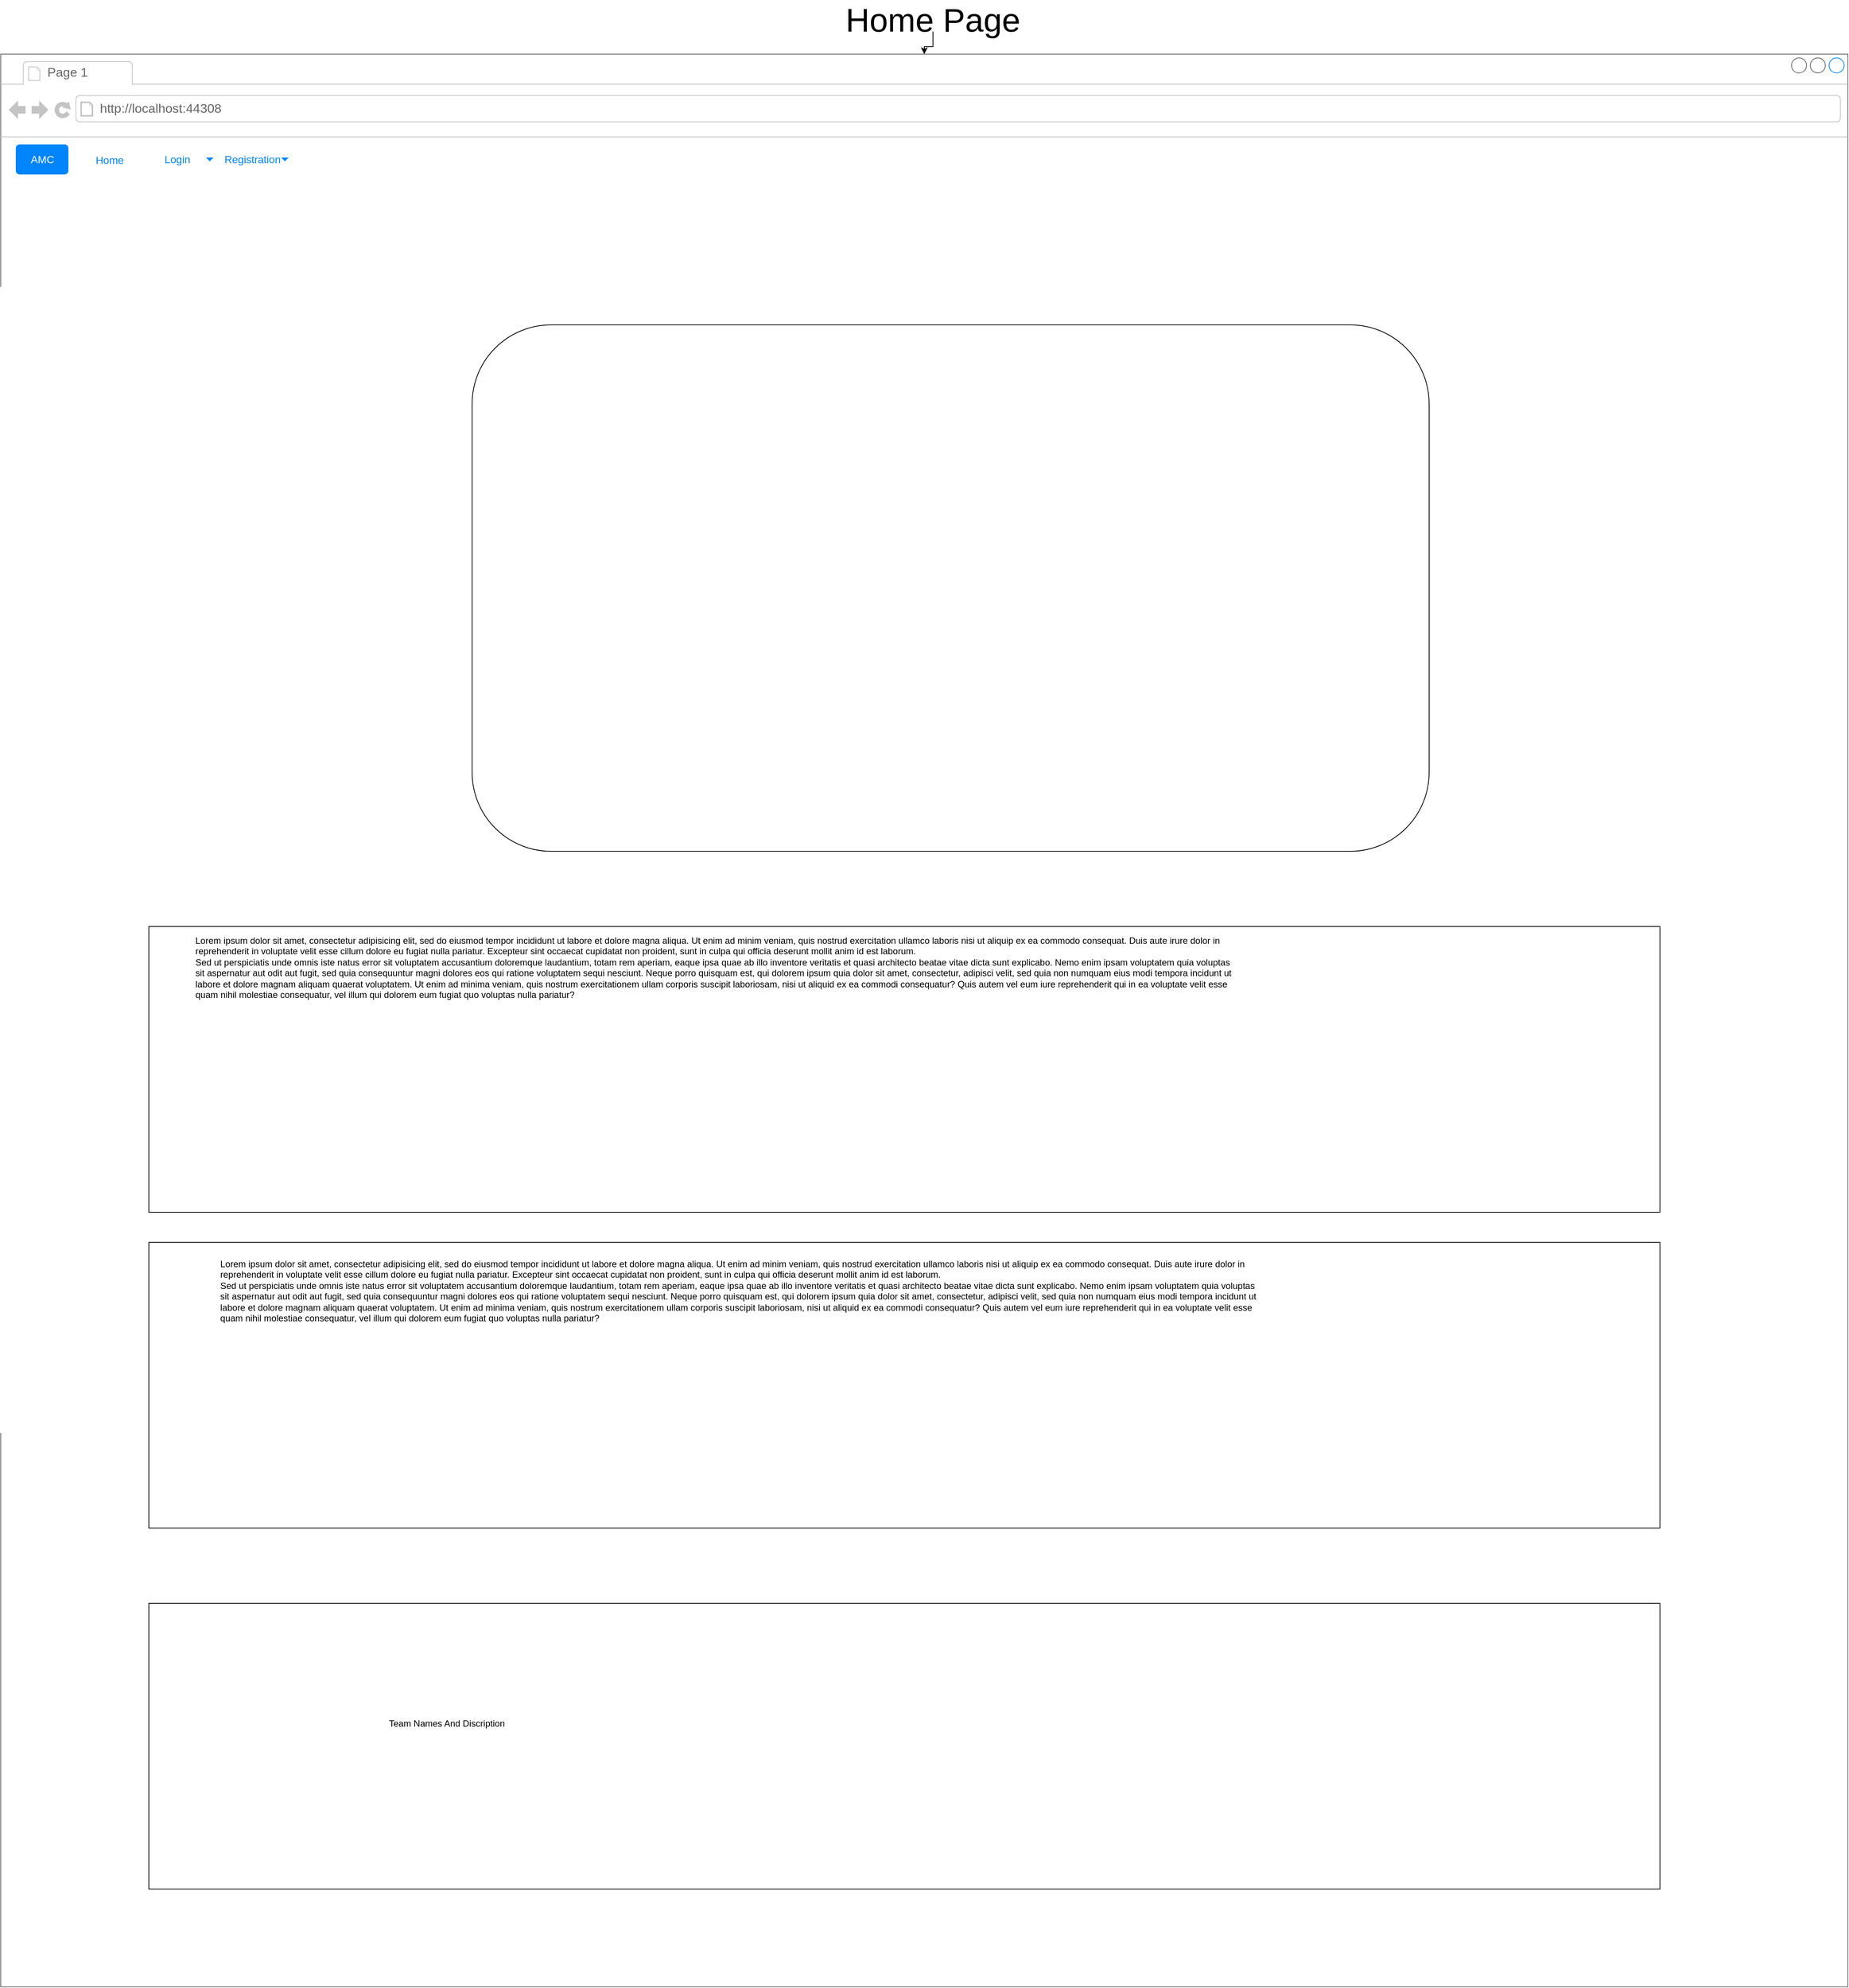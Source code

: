 <mxfile version="17.4.6" type="github" pages="10">
  <diagram id="4xImqGDjGNgH0PnMTD41" name="Page-1">
    <mxGraphModel dx="2391" dy="950" grid="1" gridSize="10" guides="1" tooltips="1" connect="1" arrows="1" fold="1" page="1" pageScale="1" pageWidth="827" pageHeight="1169" math="0" shadow="0">
      <root>
        <mxCell id="0" />
        <mxCell id="1" parent="0" />
        <mxCell id="ILuE6j1-GecGomHEctrX-1" value="" style="strokeWidth=1;shadow=0;dashed=0;align=center;html=1;shape=mxgraph.mockup.containers.browserWindow;rSize=0;strokeColor=#666666;strokeColor2=#008cff;strokeColor3=#c4c4c4;mainText=,;recursiveResize=0;" vertex="1" parent="1">
          <mxGeometry x="-827" y="200" width="2457" height="2570" as="geometry" />
        </mxCell>
        <mxCell id="ILuE6j1-GecGomHEctrX-2" value="Page 1" style="strokeWidth=1;shadow=0;dashed=0;align=center;html=1;shape=mxgraph.mockup.containers.anchor;fontSize=17;fontColor=#666666;align=left;" vertex="1" parent="ILuE6j1-GecGomHEctrX-1">
          <mxGeometry x="60" y="12" width="110" height="26" as="geometry" />
        </mxCell>
        <mxCell id="ILuE6j1-GecGomHEctrX-3" value="http://localhost:44308" style="strokeWidth=1;shadow=0;dashed=0;align=center;html=1;shape=mxgraph.mockup.containers.anchor;rSize=0;fontSize=17;fontColor=#666666;align=left;" vertex="1" parent="ILuE6j1-GecGomHEctrX-1">
          <mxGeometry x="130" y="60" width="250" height="26" as="geometry" />
        </mxCell>
        <mxCell id="ILuE6j1-GecGomHEctrX-4" value="AMC" style="html=1;shadow=0;dashed=0;shape=mxgraph.bootstrap.rrect;rSize=5;fillColor=#0085FC;strokeColor=none;fontSize=14;fontColor=#ffffff;sketch=0;" vertex="1" parent="ILuE6j1-GecGomHEctrX-1">
          <mxGeometry x="20" y="120" width="70" height="40" as="geometry" />
        </mxCell>
        <mxCell id="ILuE6j1-GecGomHEctrX-5" value="Login" style="strokeColor=none;fillColor=none;rSize=5;perimeter=none;whiteSpace=wrap;resizeWidth=1;align=center;spacing=20;fontSize=14;fontColor=#0085FC;spacingRight=10;" vertex="1" parent="ILuE6j1-GecGomHEctrX-1">
          <mxGeometry x="190" y="120" width="100" height="40" as="geometry" />
        </mxCell>
        <mxCell id="ILuE6j1-GecGomHEctrX-6" value="" style="shape=triangle;direction=south;fillColor=#0085FC;strokeColor=none;perimeter=none;sketch=0;" vertex="1" parent="ILuE6j1-GecGomHEctrX-5">
          <mxGeometry x="1" y="0.5" width="10" height="5" relative="1" as="geometry">
            <mxPoint x="-17" y="-2.5" as="offset" />
          </mxGeometry>
        </mxCell>
        <mxCell id="ILuE6j1-GecGomHEctrX-7" value="Home" style="fillColor=none;strokeColor=none;fontSize=14;fontColor=#0085FC;" vertex="1" parent="ILuE6j1-GecGomHEctrX-1">
          <mxGeometry x="120" y="120" width="50" height="40" as="geometry" />
        </mxCell>
        <mxCell id="ILuE6j1-GecGomHEctrX-9" value="Registration" style="strokeColor=none;fillColor=none;rSize=5;perimeter=none;whiteSpace=wrap;resizeWidth=1;align=center;spacing=20;fontSize=14;fontColor=#0085FC;spacingRight=10;" vertex="1" parent="ILuE6j1-GecGomHEctrX-1">
          <mxGeometry x="290" y="120" width="100" height="40" as="geometry" />
        </mxCell>
        <mxCell id="ILuE6j1-GecGomHEctrX-10" value="" style="shape=triangle;direction=south;fillColor=#0085FC;strokeColor=none;perimeter=none;sketch=0;" vertex="1" parent="ILuE6j1-GecGomHEctrX-9">
          <mxGeometry x="1" y="0.5" width="10" height="5" relative="1" as="geometry">
            <mxPoint x="-17" y="-2.5" as="offset" />
          </mxGeometry>
        </mxCell>
        <mxCell id="ILuE6j1-GecGomHEctrX-11" value="" style="rounded=1;whiteSpace=wrap;html=1;" vertex="1" parent="ILuE6j1-GecGomHEctrX-1">
          <mxGeometry x="627" y="360" width="1273" height="700" as="geometry" />
        </mxCell>
        <mxCell id="ILuE6j1-GecGomHEctrX-12" value="" style="rounded=0;whiteSpace=wrap;html=1;" vertex="1" parent="ILuE6j1-GecGomHEctrX-1">
          <mxGeometry x="197" y="1160" width="2010" height="380" as="geometry" />
        </mxCell>
        <mxCell id="ILuE6j1-GecGomHEctrX-13" value="Lorem ipsum dolor sit amet, consectetur adipisicing elit, sed do eiusmod tempor incididunt ut labore et dolore magna aliqua. Ut enim ad minim veniam, quis nostrud exercitation ullamco laboris nisi ut aliquip ex ea commodo consequat. Duis aute irure dolor in reprehenderit in voluptate velit esse cillum dolore eu fugiat nulla pariatur. Excepteur sint occaecat cupidatat non proident, sunt in culpa qui officia deserunt mollit anim id est laborum.&#xa;Sed ut perspiciatis unde omnis iste natus error sit voluptatem accusantium doloremque laudantium, totam rem aperiam, eaque ipsa quae ab illo inventore veritatis et quasi architecto beatae vitae dicta sunt explicabo. Nemo enim ipsam voluptatem quia voluptas sit aspernatur aut odit aut fugit, sed quia consequuntur magni dolores eos qui ratione voluptatem sequi nesciunt. Neque porro quisquam est, qui dolorem ipsum quia dolor sit amet, consectetur, adipisci velit, sed quia non numquam eius modi tempora incidunt ut labore et dolore magnam aliquam quaerat voluptatem. Ut enim ad minima veniam, quis nostrum exercitationem ullam corporis suscipit laboriosam, nisi ut aliquid ex ea commodi consequatur? Quis autem vel eum iure reprehenderit qui in ea voluptate velit esse quam nihil molestiae consequatur, vel illum qui dolorem eum fugiat quo voluptas nulla pariatur?" style="text;spacingTop=-5;whiteSpace=wrap;html=1;align=left;fontSize=12;fontFamily=Helvetica;fillColor=none;strokeColor=none;" vertex="1" parent="ILuE6j1-GecGomHEctrX-1">
          <mxGeometry x="257" y="1170" width="1383" height="140" as="geometry" />
        </mxCell>
        <mxCell id="ILuE6j1-GecGomHEctrX-14" value="" style="rounded=0;whiteSpace=wrap;html=1;" vertex="1" parent="ILuE6j1-GecGomHEctrX-1">
          <mxGeometry x="197" y="1580" width="2010" height="380" as="geometry" />
        </mxCell>
        <mxCell id="ILuE6j1-GecGomHEctrX-15" value="Lorem ipsum dolor sit amet, consectetur adipisicing elit, sed do eiusmod tempor incididunt ut labore et dolore magna aliqua. Ut enim ad minim veniam, quis nostrud exercitation ullamco laboris nisi ut aliquip ex ea commodo consequat. Duis aute irure dolor in reprehenderit in voluptate velit esse cillum dolore eu fugiat nulla pariatur. Excepteur sint occaecat cupidatat non proident, sunt in culpa qui officia deserunt mollit anim id est laborum.&#xa;Sed ut perspiciatis unde omnis iste natus error sit voluptatem accusantium doloremque laudantium, totam rem aperiam, eaque ipsa quae ab illo inventore veritatis et quasi architecto beatae vitae dicta sunt explicabo. Nemo enim ipsam voluptatem quia voluptas sit aspernatur aut odit aut fugit, sed quia consequuntur magni dolores eos qui ratione voluptatem sequi nesciunt. Neque porro quisquam est, qui dolorem ipsum quia dolor sit amet, consectetur, adipisci velit, sed quia non numquam eius modi tempora incidunt ut labore et dolore magnam aliquam quaerat voluptatem. Ut enim ad minima veniam, quis nostrum exercitationem ullam corporis suscipit laboriosam, nisi ut aliquid ex ea commodi consequatur? Quis autem vel eum iure reprehenderit qui in ea voluptate velit esse quam nihil molestiae consequatur, vel illum qui dolorem eum fugiat quo voluptas nulla pariatur?" style="text;spacingTop=-5;whiteSpace=wrap;html=1;align=left;fontSize=12;fontFamily=Helvetica;fillColor=none;strokeColor=none;" vertex="1" parent="ILuE6j1-GecGomHEctrX-1">
          <mxGeometry x="290" y="1600" width="1383" height="140" as="geometry" />
        </mxCell>
        <mxCell id="ILuE6j1-GecGomHEctrX-16" value="" style="rounded=0;whiteSpace=wrap;html=1;" vertex="1" parent="ILuE6j1-GecGomHEctrX-1">
          <mxGeometry x="197" y="2060" width="2010" height="380" as="geometry" />
        </mxCell>
        <mxCell id="ILuE6j1-GecGomHEctrX-17" value="Team Names And Discription" style="text;html=1;strokeColor=none;fillColor=none;align=center;verticalAlign=middle;whiteSpace=wrap;rounded=0;" vertex="1" parent="ILuE6j1-GecGomHEctrX-1">
          <mxGeometry x="357" y="2130" width="473" height="180" as="geometry" />
        </mxCell>
        <mxCell id="ILuE6j1-GecGomHEctrX-19" value="" style="edgeStyle=orthogonalEdgeStyle;rounded=0;orthogonalLoop=1;jettySize=auto;html=1;fontSize=44;" edge="1" parent="1" source="ILuE6j1-GecGomHEctrX-18" target="ILuE6j1-GecGomHEctrX-1">
          <mxGeometry relative="1" as="geometry" />
        </mxCell>
        <mxCell id="ILuE6j1-GecGomHEctrX-18" value="&lt;font style=&quot;font-size: 44px&quot;&gt;Home Page&lt;/font&gt;" style="text;html=1;strokeColor=none;fillColor=none;align=center;verticalAlign=middle;whiteSpace=wrap;rounded=0;" vertex="1" parent="1">
          <mxGeometry x="93" y="140" width="640" height="30" as="geometry" />
        </mxCell>
      </root>
    </mxGraphModel>
  </diagram>
  <diagram id="N0CMMgT2g6NF475W8AvU" name="Login">
    <mxGraphModel dx="3392" dy="929" grid="1" gridSize="10" guides="1" tooltips="1" connect="1" arrows="1" fold="1" page="1" pageScale="1" pageWidth="827" pageHeight="1169" math="0" shadow="0">
      <root>
        <mxCell id="0" />
        <mxCell id="1" parent="0" />
        <mxCell id="uqM2bJTElSSMe0Jwz6nM-1" value="" style="strokeWidth=1;shadow=0;dashed=0;align=center;html=1;shape=mxgraph.mockup.containers.browserWindow;rSize=0;strokeColor=#666666;strokeColor2=#008cff;strokeColor3=#c4c4c4;mainText=,;recursiveResize=0;fontSize=44;" vertex="1" parent="1">
          <mxGeometry x="-920" y="190" width="860" height="520" as="geometry" />
        </mxCell>
        <mxCell id="uqM2bJTElSSMe0Jwz6nM-2" value="Page 1" style="strokeWidth=1;shadow=0;dashed=0;align=center;html=1;shape=mxgraph.mockup.containers.anchor;fontSize=17;fontColor=#666666;align=left;" vertex="1" parent="uqM2bJTElSSMe0Jwz6nM-1">
          <mxGeometry x="60" y="12" width="110" height="26" as="geometry" />
        </mxCell>
        <mxCell id="uqM2bJTElSSMe0Jwz6nM-3" value="http://localhost:44308/account/login" style="strokeWidth=1;shadow=0;dashed=0;align=center;html=1;shape=mxgraph.mockup.containers.anchor;rSize=0;fontSize=17;fontColor=#666666;align=left;" vertex="1" parent="uqM2bJTElSSMe0Jwz6nM-1">
          <mxGeometry x="130" y="60" width="300" height="26" as="geometry" />
        </mxCell>
        <mxCell id="-ls-t90d0aNsBJu-3VZQ-2" value="Login" style="strokeColor=none;fillColor=none;rSize=5;perimeter=none;whiteSpace=wrap;resizeWidth=1;align=center;spacing=20;fontSize=14;fontColor=#0085FC;spacingRight=10;" vertex="1" parent="uqM2bJTElSSMe0Jwz6nM-1">
          <mxGeometry x="170" y="130" width="100" height="40" as="geometry" />
        </mxCell>
        <mxCell id="-ls-t90d0aNsBJu-3VZQ-3" value="" style="shape=triangle;direction=south;fillColor=#0085FC;strokeColor=none;perimeter=none;sketch=0;" vertex="1" parent="-ls-t90d0aNsBJu-3VZQ-2">
          <mxGeometry x="1" y="0.5" width="10" height="5" relative="1" as="geometry">
            <mxPoint x="-17" y="-2.5" as="offset" />
          </mxGeometry>
        </mxCell>
        <mxCell id="SE7e962XQVtTV1F9VRxh-1" value="" style="strokeWidth=1;shadow=0;dashed=0;align=center;html=1;shape=mxgraph.mockup.forms.rrect;rSize=0;strokeColor=#999999;fillColor=#ffffff;fontSize=44;" vertex="1" parent="uqM2bJTElSSMe0Jwz6nM-1">
          <mxGeometry x="93" y="200" width="200" height="300" as="geometry" />
        </mxCell>
        <mxCell id="SE7e962XQVtTV1F9VRxh-2" value="Sign In" style="strokeWidth=1;shadow=0;dashed=0;align=center;html=1;shape=mxgraph.mockup.forms.anchor;fontSize=12;fontColor=#666666;align=left;resizeWidth=1;spacingLeft=0;" vertex="1" parent="SE7e962XQVtTV1F9VRxh-1">
          <mxGeometry width="100" height="20" relative="1" as="geometry">
            <mxPoint x="10" y="10" as="offset" />
          </mxGeometry>
        </mxCell>
        <mxCell id="SE7e962XQVtTV1F9VRxh-3" value="" style="shape=line;strokeColor=#ddeeff;strokeWidth=2;html=1;resizeWidth=1;fontSize=44;" vertex="1" parent="SE7e962XQVtTV1F9VRxh-1">
          <mxGeometry width="180" height="10" relative="1" as="geometry">
            <mxPoint x="10" y="30" as="offset" />
          </mxGeometry>
        </mxCell>
        <mxCell id="SE7e962XQVtTV1F9VRxh-4" value="User Name:" style="strokeWidth=1;shadow=0;dashed=0;align=center;html=1;shape=mxgraph.mockup.forms.anchor;fontSize=12;fontColor=#666666;align=left;resizeWidth=1;spacingLeft=0;" vertex="1" parent="SE7e962XQVtTV1F9VRxh-1">
          <mxGeometry width="100" height="20" relative="1" as="geometry">
            <mxPoint x="10" y="40" as="offset" />
          </mxGeometry>
        </mxCell>
        <mxCell id="SE7e962XQVtTV1F9VRxh-5" value="johndoe" style="strokeWidth=1;shadow=0;dashed=0;align=center;html=1;shape=mxgraph.mockup.forms.rrect;rSize=0;strokeColor=#999999;fontColor=#666666;align=left;spacingLeft=5;resizeWidth=1;fontSize=44;" vertex="1" parent="SE7e962XQVtTV1F9VRxh-1">
          <mxGeometry width="150" height="25" relative="1" as="geometry">
            <mxPoint x="10" y="70" as="offset" />
          </mxGeometry>
        </mxCell>
        <mxCell id="SE7e962XQVtTV1F9VRxh-6" value="Password:" style="strokeWidth=1;shadow=0;dashed=0;align=center;html=1;shape=mxgraph.mockup.forms.anchor;fontSize=12;fontColor=#666666;align=left;resizeWidth=1;spacingLeft=0;" vertex="1" parent="SE7e962XQVtTV1F9VRxh-1">
          <mxGeometry width="100" height="20" relative="1" as="geometry">
            <mxPoint x="10" y="95" as="offset" />
          </mxGeometry>
        </mxCell>
        <mxCell id="SE7e962XQVtTV1F9VRxh-7" value="********" style="strokeWidth=1;shadow=0;dashed=0;align=center;html=1;shape=mxgraph.mockup.forms.rrect;rSize=0;strokeColor=#999999;fontColor=#666666;align=left;spacingLeft=5;resizeWidth=1;fontSize=44;" vertex="1" parent="SE7e962XQVtTV1F9VRxh-1">
          <mxGeometry width="150" height="25" relative="1" as="geometry">
            <mxPoint x="10" y="115" as="offset" />
          </mxGeometry>
        </mxCell>
        <mxCell id="SE7e962XQVtTV1F9VRxh-8" value="SIGN IN" style="strokeWidth=1;shadow=0;dashed=0;align=center;html=1;shape=mxgraph.mockup.forms.rrect;rSize=5;strokeColor=none;fontColor=#ffffff;fillColor=#66bbff;fontSize=16;fontStyle=1;" vertex="1" parent="SE7e962XQVtTV1F9VRxh-1">
          <mxGeometry y="1" width="80" height="30" relative="1" as="geometry">
            <mxPoint x="20" y="-150" as="offset" />
          </mxGeometry>
        </mxCell>
        <mxCell id="SE7e962XQVtTV1F9VRxh-9" value="Forgot Password?" style="strokeWidth=1;shadow=0;dashed=0;align=center;html=1;shape=mxgraph.mockup.forms.anchor;fontSize=12;fontColor=#9999ff;align=left;spacingLeft=0;fontStyle=4;resizeWidth=1;" vertex="1" parent="SE7e962XQVtTV1F9VRxh-1">
          <mxGeometry y="1" width="150" height="20" relative="1" as="geometry">
            <mxPoint x="10" y="-110" as="offset" />
          </mxGeometry>
        </mxCell>
        <mxCell id="SE7e962XQVtTV1F9VRxh-10" value="" style="shape=line;strokeColor=#ddeeff;strokeWidth=2;html=1;resizeWidth=1;fontSize=44;" vertex="1" parent="SE7e962XQVtTV1F9VRxh-1">
          <mxGeometry y="1" width="180" height="10" relative="1" as="geometry">
            <mxPoint x="10" y="-90" as="offset" />
          </mxGeometry>
        </mxCell>
        <mxCell id="SE7e962XQVtTV1F9VRxh-11" value="New User" style="strokeWidth=1;shadow=0;dashed=0;align=center;html=1;shape=mxgraph.mockup.forms.anchor;fontSize=12;fontColor=#666666;align=left;spacingLeft=0;resizeWidth=1;" vertex="1" parent="SE7e962XQVtTV1F9VRxh-1">
          <mxGeometry y="1" width="150" height="20" relative="1" as="geometry">
            <mxPoint x="10" y="-70" as="offset" />
          </mxGeometry>
        </mxCell>
        <mxCell id="SE7e962XQVtTV1F9VRxh-12" value="SIGN UP" style="strokeWidth=1;shadow=0;dashed=0;align=center;html=1;shape=mxgraph.mockup.forms.rrect;rSize=5;strokeColor=none;fontColor=#ffffff;fillColor=#66bbff;fontSize=16;fontStyle=1;" vertex="1" parent="SE7e962XQVtTV1F9VRxh-1">
          <mxGeometry y="1" width="80" height="30" relative="1" as="geometry">
            <mxPoint x="20" y="-50" as="offset" />
          </mxGeometry>
        </mxCell>
        <mxCell id="-ls-t90d0aNsBJu-3VZQ-1" value="AMC" style="html=1;shadow=0;dashed=0;shape=mxgraph.bootstrap.rrect;rSize=5;fillColor=#0085FC;strokeColor=none;fontSize=14;fontColor=#ffffff;sketch=0;" vertex="1" parent="uqM2bJTElSSMe0Jwz6nM-1">
          <mxGeometry x="23" y="130" width="70" height="40" as="geometry" />
        </mxCell>
        <mxCell id="-ls-t90d0aNsBJu-3VZQ-4" value="Home" style="fillColor=none;strokeColor=none;fontSize=14;fontColor=#0085FC;" vertex="1" parent="uqM2bJTElSSMe0Jwz6nM-1">
          <mxGeometry x="110" y="130" width="50" height="40" as="geometry" />
        </mxCell>
        <mxCell id="-ls-t90d0aNsBJu-3VZQ-5" value="Registration" style="strokeColor=none;fillColor=none;rSize=5;perimeter=none;whiteSpace=wrap;resizeWidth=1;align=center;spacing=20;fontSize=14;fontColor=#0085FC;spacingRight=10;" vertex="1" parent="uqM2bJTElSSMe0Jwz6nM-1">
          <mxGeometry x="300" y="130" width="100" height="40" as="geometry" />
        </mxCell>
        <mxCell id="-ls-t90d0aNsBJu-3VZQ-6" value="" style="shape=triangle;direction=south;fillColor=#0085FC;strokeColor=none;perimeter=none;sketch=0;" vertex="1" parent="-ls-t90d0aNsBJu-3VZQ-5">
          <mxGeometry x="1" y="0.5" width="10" height="5" relative="1" as="geometry">
            <mxPoint x="-17" y="-2.5" as="offset" />
          </mxGeometry>
        </mxCell>
        <mxCell id="ySKC0SprMIVLpZiQ1126-2" value="" style="edgeStyle=orthogonalEdgeStyle;rounded=0;orthogonalLoop=1;jettySize=auto;html=1;fontSize=44;" edge="1" parent="1" source="ySKC0SprMIVLpZiQ1126-1" target="uqM2bJTElSSMe0Jwz6nM-1">
          <mxGeometry relative="1" as="geometry" />
        </mxCell>
        <mxCell id="ySKC0SprMIVLpZiQ1126-1" value="&lt;font style=&quot;font-size: 44px&quot;&gt;Admin Login Page&lt;/font&gt;" style="text;html=1;strokeColor=none;fillColor=none;align=center;verticalAlign=middle;whiteSpace=wrap;rounded=0;" vertex="1" parent="1">
          <mxGeometry x="-827" y="100" width="640" height="30" as="geometry" />
        </mxCell>
      </root>
    </mxGraphModel>
  </diagram>
  <diagram id="IHgqg-w_PpnIStVn1sqF" name="Page-3">
    <mxGraphModel dx="3218" dy="836" grid="1" gridSize="10" guides="1" tooltips="1" connect="1" arrows="1" fold="1" page="1" pageScale="1" pageWidth="827" pageHeight="1169" math="0" shadow="0">
      <root>
        <mxCell id="0" />
        <mxCell id="1" parent="0" />
        <mxCell id="YO6Z3mdkmXWNWB0Maegm-1" value="" style="strokeWidth=1;shadow=0;dashed=0;align=center;html=1;shape=mxgraph.mockup.containers.browserWindow;rSize=0;strokeColor=#666666;strokeColor2=#008cff;strokeColor3=#c4c4c4;mainText=,;recursiveResize=0;fontSize=44;" vertex="1" parent="1">
          <mxGeometry x="-920" y="190" width="860" height="520" as="geometry" />
        </mxCell>
        <mxCell id="YO6Z3mdkmXWNWB0Maegm-2" value="Page 1" style="strokeWidth=1;shadow=0;dashed=0;align=center;html=1;shape=mxgraph.mockup.containers.anchor;fontSize=17;fontColor=#666666;align=left;" vertex="1" parent="YO6Z3mdkmXWNWB0Maegm-1">
          <mxGeometry x="60" y="12" width="110" height="26" as="geometry" />
        </mxCell>
        <mxCell id="YO6Z3mdkmXWNWB0Maegm-3" value="http://localhost:44308/account/Ulogin" style="strokeWidth=1;shadow=0;dashed=0;align=center;html=1;shape=mxgraph.mockup.containers.anchor;rSize=0;fontSize=17;fontColor=#666666;align=left;" vertex="1" parent="YO6Z3mdkmXWNWB0Maegm-1">
          <mxGeometry x="130" y="60" width="300" height="26" as="geometry" />
        </mxCell>
        <mxCell id="YO6Z3mdkmXWNWB0Maegm-4" value="Login" style="strokeColor=none;fillColor=none;rSize=5;perimeter=none;whiteSpace=wrap;resizeWidth=1;align=center;spacing=20;fontSize=14;fontColor=#0085FC;spacingRight=10;" vertex="1" parent="YO6Z3mdkmXWNWB0Maegm-1">
          <mxGeometry x="170" y="130" width="100" height="40" as="geometry" />
        </mxCell>
        <mxCell id="YO6Z3mdkmXWNWB0Maegm-5" value="" style="shape=triangle;direction=south;fillColor=#0085FC;strokeColor=none;perimeter=none;sketch=0;" vertex="1" parent="YO6Z3mdkmXWNWB0Maegm-4">
          <mxGeometry x="1" y="0.5" width="10" height="5" relative="1" as="geometry">
            <mxPoint x="-17" y="-2.5" as="offset" />
          </mxGeometry>
        </mxCell>
        <mxCell id="YO6Z3mdkmXWNWB0Maegm-6" value="" style="strokeWidth=1;shadow=0;dashed=0;align=center;html=1;shape=mxgraph.mockup.forms.rrect;rSize=0;strokeColor=#999999;fillColor=#ffffff;fontSize=44;" vertex="1" parent="YO6Z3mdkmXWNWB0Maegm-1">
          <mxGeometry x="93" y="200" width="200" height="300" as="geometry" />
        </mxCell>
        <mxCell id="YO6Z3mdkmXWNWB0Maegm-7" value="Sign In" style="strokeWidth=1;shadow=0;dashed=0;align=center;html=1;shape=mxgraph.mockup.forms.anchor;fontSize=12;fontColor=#666666;align=left;resizeWidth=1;spacingLeft=0;" vertex="1" parent="YO6Z3mdkmXWNWB0Maegm-6">
          <mxGeometry width="100" height="20" relative="1" as="geometry">
            <mxPoint x="10" y="10" as="offset" />
          </mxGeometry>
        </mxCell>
        <mxCell id="YO6Z3mdkmXWNWB0Maegm-8" value="" style="shape=line;strokeColor=#ddeeff;strokeWidth=2;html=1;resizeWidth=1;fontSize=44;" vertex="1" parent="YO6Z3mdkmXWNWB0Maegm-6">
          <mxGeometry width="180" height="10" relative="1" as="geometry">
            <mxPoint x="10" y="30" as="offset" />
          </mxGeometry>
        </mxCell>
        <mxCell id="YO6Z3mdkmXWNWB0Maegm-9" value="User Name:" style="strokeWidth=1;shadow=0;dashed=0;align=center;html=1;shape=mxgraph.mockup.forms.anchor;fontSize=12;fontColor=#666666;align=left;resizeWidth=1;spacingLeft=0;" vertex="1" parent="YO6Z3mdkmXWNWB0Maegm-6">
          <mxGeometry width="100" height="20" relative="1" as="geometry">
            <mxPoint x="10" y="40" as="offset" />
          </mxGeometry>
        </mxCell>
        <mxCell id="YO6Z3mdkmXWNWB0Maegm-10" value="johndoe" style="strokeWidth=1;shadow=0;dashed=0;align=center;html=1;shape=mxgraph.mockup.forms.rrect;rSize=0;strokeColor=#999999;fontColor=#666666;align=left;spacingLeft=5;resizeWidth=1;fontSize=44;" vertex="1" parent="YO6Z3mdkmXWNWB0Maegm-6">
          <mxGeometry width="150" height="25" relative="1" as="geometry">
            <mxPoint x="10" y="70" as="offset" />
          </mxGeometry>
        </mxCell>
        <mxCell id="YO6Z3mdkmXWNWB0Maegm-11" value="Password:" style="strokeWidth=1;shadow=0;dashed=0;align=center;html=1;shape=mxgraph.mockup.forms.anchor;fontSize=12;fontColor=#666666;align=left;resizeWidth=1;spacingLeft=0;" vertex="1" parent="YO6Z3mdkmXWNWB0Maegm-6">
          <mxGeometry width="100" height="20" relative="1" as="geometry">
            <mxPoint x="10" y="95" as="offset" />
          </mxGeometry>
        </mxCell>
        <mxCell id="YO6Z3mdkmXWNWB0Maegm-12" value="********" style="strokeWidth=1;shadow=0;dashed=0;align=center;html=1;shape=mxgraph.mockup.forms.rrect;rSize=0;strokeColor=#999999;fontColor=#666666;align=left;spacingLeft=5;resizeWidth=1;fontSize=44;" vertex="1" parent="YO6Z3mdkmXWNWB0Maegm-6">
          <mxGeometry width="150" height="25" relative="1" as="geometry">
            <mxPoint x="10" y="115" as="offset" />
          </mxGeometry>
        </mxCell>
        <mxCell id="YO6Z3mdkmXWNWB0Maegm-13" value="SIGN IN" style="strokeWidth=1;shadow=0;dashed=0;align=center;html=1;shape=mxgraph.mockup.forms.rrect;rSize=5;strokeColor=none;fontColor=#ffffff;fillColor=#66bbff;fontSize=16;fontStyle=1;" vertex="1" parent="YO6Z3mdkmXWNWB0Maegm-6">
          <mxGeometry y="1" width="80" height="30" relative="1" as="geometry">
            <mxPoint x="20" y="-150" as="offset" />
          </mxGeometry>
        </mxCell>
        <mxCell id="YO6Z3mdkmXWNWB0Maegm-14" value="Forgot Password?" style="strokeWidth=1;shadow=0;dashed=0;align=center;html=1;shape=mxgraph.mockup.forms.anchor;fontSize=12;fontColor=#9999ff;align=left;spacingLeft=0;fontStyle=4;resizeWidth=1;" vertex="1" parent="YO6Z3mdkmXWNWB0Maegm-6">
          <mxGeometry y="1" width="150" height="20" relative="1" as="geometry">
            <mxPoint x="10" y="-110" as="offset" />
          </mxGeometry>
        </mxCell>
        <mxCell id="YO6Z3mdkmXWNWB0Maegm-15" value="" style="shape=line;strokeColor=#ddeeff;strokeWidth=2;html=1;resizeWidth=1;fontSize=44;" vertex="1" parent="YO6Z3mdkmXWNWB0Maegm-6">
          <mxGeometry y="1" width="180" height="10" relative="1" as="geometry">
            <mxPoint x="10" y="-90" as="offset" />
          </mxGeometry>
        </mxCell>
        <mxCell id="YO6Z3mdkmXWNWB0Maegm-16" value="New User" style="strokeWidth=1;shadow=0;dashed=0;align=center;html=1;shape=mxgraph.mockup.forms.anchor;fontSize=12;fontColor=#666666;align=left;spacingLeft=0;resizeWidth=1;" vertex="1" parent="YO6Z3mdkmXWNWB0Maegm-6">
          <mxGeometry y="1" width="150" height="20" relative="1" as="geometry">
            <mxPoint x="10" y="-70" as="offset" />
          </mxGeometry>
        </mxCell>
        <mxCell id="YO6Z3mdkmXWNWB0Maegm-17" value="SIGN UP" style="strokeWidth=1;shadow=0;dashed=0;align=center;html=1;shape=mxgraph.mockup.forms.rrect;rSize=5;strokeColor=none;fontColor=#ffffff;fillColor=#66bbff;fontSize=16;fontStyle=1;" vertex="1" parent="YO6Z3mdkmXWNWB0Maegm-6">
          <mxGeometry y="1" width="80" height="30" relative="1" as="geometry">
            <mxPoint x="20" y="-50" as="offset" />
          </mxGeometry>
        </mxCell>
        <mxCell id="YO6Z3mdkmXWNWB0Maegm-18" value="AMC" style="html=1;shadow=0;dashed=0;shape=mxgraph.bootstrap.rrect;rSize=5;fillColor=#0085FC;strokeColor=none;fontSize=14;fontColor=#ffffff;sketch=0;" vertex="1" parent="YO6Z3mdkmXWNWB0Maegm-1">
          <mxGeometry x="23" y="130" width="70" height="40" as="geometry" />
        </mxCell>
        <mxCell id="YO6Z3mdkmXWNWB0Maegm-19" value="Home" style="fillColor=none;strokeColor=none;fontSize=14;fontColor=#0085FC;" vertex="1" parent="YO6Z3mdkmXWNWB0Maegm-1">
          <mxGeometry x="110" y="130" width="50" height="40" as="geometry" />
        </mxCell>
        <mxCell id="YO6Z3mdkmXWNWB0Maegm-20" value="Registration" style="strokeColor=none;fillColor=none;rSize=5;perimeter=none;whiteSpace=wrap;resizeWidth=1;align=center;spacing=20;fontSize=14;fontColor=#0085FC;spacingRight=10;" vertex="1" parent="YO6Z3mdkmXWNWB0Maegm-1">
          <mxGeometry x="300" y="130" width="100" height="40" as="geometry" />
        </mxCell>
        <mxCell id="YO6Z3mdkmXWNWB0Maegm-21" value="" style="shape=triangle;direction=south;fillColor=#0085FC;strokeColor=none;perimeter=none;sketch=0;" vertex="1" parent="YO6Z3mdkmXWNWB0Maegm-20">
          <mxGeometry x="1" y="0.5" width="10" height="5" relative="1" as="geometry">
            <mxPoint x="-17" y="-2.5" as="offset" />
          </mxGeometry>
        </mxCell>
        <mxCell id="YO6Z3mdkmXWNWB0Maegm-22" value="" style="edgeStyle=orthogonalEdgeStyle;rounded=0;orthogonalLoop=1;jettySize=auto;html=1;fontSize=44;" edge="1" parent="1" source="YO6Z3mdkmXWNWB0Maegm-23" target="YO6Z3mdkmXWNWB0Maegm-1">
          <mxGeometry relative="1" as="geometry" />
        </mxCell>
        <mxCell id="YO6Z3mdkmXWNWB0Maegm-23" value="&lt;font style=&quot;font-size: 44px&quot;&gt;User Login Page&lt;/font&gt;" style="text;html=1;strokeColor=none;fillColor=none;align=center;verticalAlign=middle;whiteSpace=wrap;rounded=0;" vertex="1" parent="1">
          <mxGeometry x="-827" y="100" width="640" height="30" as="geometry" />
        </mxCell>
      </root>
    </mxGraphModel>
  </diagram>
  <diagram id="wVuenYVviJJJPnbwRes3" name="Page-4">
    <mxGraphModel dx="3218" dy="836" grid="1" gridSize="10" guides="1" tooltips="1" connect="1" arrows="1" fold="1" page="1" pageScale="1" pageWidth="827" pageHeight="1169" math="0" shadow="0">
      <root>
        <mxCell id="0" />
        <mxCell id="1" parent="0" />
        <mxCell id="QrsOJuN4BK01-RdIOgOk-1" value="" style="strokeWidth=1;shadow=0;dashed=0;align=center;html=1;shape=mxgraph.mockup.containers.browserWindow;rSize=0;strokeColor=#666666;strokeColor2=#008cff;strokeColor3=#c4c4c4;mainText=,;recursiveResize=0;fontSize=44;" vertex="1" parent="1">
          <mxGeometry x="-920" y="180" width="860" height="520" as="geometry" />
        </mxCell>
        <mxCell id="QrsOJuN4BK01-RdIOgOk-2" value="Page 1" style="strokeWidth=1;shadow=0;dashed=0;align=center;html=1;shape=mxgraph.mockup.containers.anchor;fontSize=17;fontColor=#666666;align=left;" vertex="1" parent="QrsOJuN4BK01-RdIOgOk-1">
          <mxGeometry x="60" y="12" width="110" height="26" as="geometry" />
        </mxCell>
        <mxCell id="QrsOJuN4BK01-RdIOgOk-3" value="http://localhost:44308/session" style="strokeWidth=1;shadow=0;dashed=0;align=center;html=1;shape=mxgraph.mockup.containers.anchor;rSize=0;fontSize=17;fontColor=#666666;align=left;" vertex="1" parent="QrsOJuN4BK01-RdIOgOk-1">
          <mxGeometry x="130" y="60" width="300" height="26" as="geometry" />
        </mxCell>
        <mxCell id="QrsOJuN4BK01-RdIOgOk-18" value="AMC" style="html=1;shadow=0;dashed=0;shape=mxgraph.bootstrap.rrect;rSize=5;fillColor=#0085FC;strokeColor=none;fontSize=14;fontColor=#ffffff;sketch=0;" vertex="1" parent="QrsOJuN4BK01-RdIOgOk-1">
          <mxGeometry x="23" y="130" width="70" height="40" as="geometry" />
        </mxCell>
        <mxCell id="QrsOJuN4BK01-RdIOgOk-19" value="Home" style="fillColor=none;strokeColor=none;fontSize=14;fontColor=#0085FC;" vertex="1" parent="QrsOJuN4BK01-RdIOgOk-1">
          <mxGeometry x="110" y="130" width="50" height="40" as="geometry" />
        </mxCell>
        <mxCell id="QrsOJuN4BK01-RdIOgOk-24" value="Session" style="fillColor=none;strokeColor=none;fontSize=14;fontColor=#0085FC;" vertex="1" parent="QrsOJuN4BK01-RdIOgOk-1">
          <mxGeometry x="170" y="130" width="50" height="40" as="geometry" />
        </mxCell>
        <mxCell id="QrsOJuN4BK01-RdIOgOk-25" value="Trainer" style="fillColor=none;strokeColor=none;fontSize=14;fontColor=#0085FC;" vertex="1" parent="QrsOJuN4BK01-RdIOgOk-1">
          <mxGeometry x="250" y="130" width="50" height="40" as="geometry" />
        </mxCell>
        <mxCell id="QrsOJuN4BK01-RdIOgOk-26" value="Mark attendence" style="fillColor=none;strokeColor=none;fontSize=14;fontColor=#0085FC;" vertex="1" parent="QrsOJuN4BK01-RdIOgOk-1">
          <mxGeometry x="320" y="130" width="100" height="40" as="geometry" />
        </mxCell>
        <mxCell id="QrsOJuN4BK01-RdIOgOk-27" value="Skill Set" style="fillColor=none;strokeColor=none;fontSize=14;fontColor=#0085FC;" vertex="1" parent="QrsOJuN4BK01-RdIOgOk-1">
          <mxGeometry x="430" y="130" width="60" height="40" as="geometry" />
        </mxCell>
        <mxCell id="QrsOJuN4BK01-RdIOgOk-28" value="Feedback" style="fillColor=none;strokeColor=none;fontSize=14;fontColor=#0085FC;" vertex="1" parent="QrsOJuN4BK01-RdIOgOk-1">
          <mxGeometry x="500" y="130" width="50" height="40" as="geometry" />
        </mxCell>
        <mxCell id="QrsOJuN4BK01-RdIOgOk-29" value="Logout" style="fillColor=none;strokeColor=none;fontSize=14;fontColor=#0085FC;" vertex="1" parent="QrsOJuN4BK01-RdIOgOk-1">
          <mxGeometry x="570" y="130" width="50" height="40" as="geometry" />
        </mxCell>
        <mxCell id="QrsOJuN4BK01-RdIOgOk-22" value="" style="edgeStyle=orthogonalEdgeStyle;rounded=0;orthogonalLoop=1;jettySize=auto;html=1;fontSize=44;" edge="1" parent="1" source="QrsOJuN4BK01-RdIOgOk-23" target="QrsOJuN4BK01-RdIOgOk-1">
          <mxGeometry relative="1" as="geometry" />
        </mxCell>
        <mxCell id="QrsOJuN4BK01-RdIOgOk-23" value="&lt;font style=&quot;font-size: 44px&quot;&gt;Admin main Page&lt;/font&gt;" style="text;html=1;strokeColor=none;fillColor=none;align=center;verticalAlign=middle;whiteSpace=wrap;rounded=0;" vertex="1" parent="1">
          <mxGeometry x="-827" y="100" width="640" height="30" as="geometry" />
        </mxCell>
        <mxCell id="QrsOJuN4BK01-RdIOgOk-30" value="" style="shape=table;html=1;whiteSpace=wrap;startSize=0;container=1;collapsible=0;childLayout=tableLayout;fontSize=44;" vertex="1" parent="1">
          <mxGeometry x="-840" y="380" width="720" height="280" as="geometry" />
        </mxCell>
        <mxCell id="QrsOJuN4BK01-RdIOgOk-31" value="" style="shape=tableRow;horizontal=0;startSize=0;swimlaneHead=0;swimlaneBody=0;top=0;left=0;bottom=0;right=0;collapsible=0;dropTarget=0;fillColor=none;points=[[0,0.5],[1,0.5]];portConstraint=eastwest;fontSize=44;" vertex="1" parent="QrsOJuN4BK01-RdIOgOk-30">
          <mxGeometry width="720" height="93" as="geometry" />
        </mxCell>
        <mxCell id="QrsOJuN4BK01-RdIOgOk-32" value="" style="shape=partialRectangle;html=1;whiteSpace=wrap;connectable=0;fillColor=none;top=0;left=0;bottom=0;right=0;overflow=hidden;fontSize=44;" vertex="1" parent="QrsOJuN4BK01-RdIOgOk-31">
          <mxGeometry width="240" height="93" as="geometry">
            <mxRectangle width="240" height="93" as="alternateBounds" />
          </mxGeometry>
        </mxCell>
        <mxCell id="QrsOJuN4BK01-RdIOgOk-33" value="" style="shape=partialRectangle;html=1;whiteSpace=wrap;connectable=0;fillColor=none;top=0;left=0;bottom=0;right=0;overflow=hidden;fontSize=44;" vertex="1" parent="QrsOJuN4BK01-RdIOgOk-31">
          <mxGeometry x="240" width="240" height="93" as="geometry">
            <mxRectangle width="240" height="93" as="alternateBounds" />
          </mxGeometry>
        </mxCell>
        <mxCell id="QrsOJuN4BK01-RdIOgOk-34" value="" style="shape=partialRectangle;html=1;whiteSpace=wrap;connectable=0;fillColor=none;top=0;left=0;bottom=0;right=0;overflow=hidden;fontSize=44;" vertex="1" parent="QrsOJuN4BK01-RdIOgOk-31">
          <mxGeometry x="480" width="240" height="93" as="geometry">
            <mxRectangle width="240" height="93" as="alternateBounds" />
          </mxGeometry>
        </mxCell>
        <mxCell id="QrsOJuN4BK01-RdIOgOk-35" value="" style="shape=tableRow;horizontal=0;startSize=0;swimlaneHead=0;swimlaneBody=0;top=0;left=0;bottom=0;right=0;collapsible=0;dropTarget=0;fillColor=none;points=[[0,0.5],[1,0.5]];portConstraint=eastwest;fontSize=44;" vertex="1" parent="QrsOJuN4BK01-RdIOgOk-30">
          <mxGeometry y="93" width="720" height="94" as="geometry" />
        </mxCell>
        <mxCell id="QrsOJuN4BK01-RdIOgOk-36" value="" style="shape=partialRectangle;html=1;whiteSpace=wrap;connectable=0;fillColor=none;top=0;left=0;bottom=0;right=0;overflow=hidden;fontSize=44;" vertex="1" parent="QrsOJuN4BK01-RdIOgOk-35">
          <mxGeometry width="240" height="94" as="geometry">
            <mxRectangle width="240" height="94" as="alternateBounds" />
          </mxGeometry>
        </mxCell>
        <mxCell id="QrsOJuN4BK01-RdIOgOk-37" value="" style="shape=partialRectangle;html=1;whiteSpace=wrap;connectable=0;fillColor=none;top=0;left=0;bottom=0;right=0;overflow=hidden;fontSize=44;" vertex="1" parent="QrsOJuN4BK01-RdIOgOk-35">
          <mxGeometry x="240" width="240" height="94" as="geometry">
            <mxRectangle width="240" height="94" as="alternateBounds" />
          </mxGeometry>
        </mxCell>
        <mxCell id="QrsOJuN4BK01-RdIOgOk-38" value="" style="shape=partialRectangle;html=1;whiteSpace=wrap;connectable=0;fillColor=none;top=0;left=0;bottom=0;right=0;overflow=hidden;fontSize=44;" vertex="1" parent="QrsOJuN4BK01-RdIOgOk-35">
          <mxGeometry x="480" width="240" height="94" as="geometry">
            <mxRectangle width="240" height="94" as="alternateBounds" />
          </mxGeometry>
        </mxCell>
        <mxCell id="QrsOJuN4BK01-RdIOgOk-39" value="" style="shape=tableRow;horizontal=0;startSize=0;swimlaneHead=0;swimlaneBody=0;top=0;left=0;bottom=0;right=0;collapsible=0;dropTarget=0;fillColor=none;points=[[0,0.5],[1,0.5]];portConstraint=eastwest;fontSize=44;" vertex="1" parent="QrsOJuN4BK01-RdIOgOk-30">
          <mxGeometry y="187" width="720" height="93" as="geometry" />
        </mxCell>
        <mxCell id="QrsOJuN4BK01-RdIOgOk-40" value="" style="shape=partialRectangle;html=1;whiteSpace=wrap;connectable=0;fillColor=none;top=0;left=0;bottom=0;right=0;overflow=hidden;fontSize=44;" vertex="1" parent="QrsOJuN4BK01-RdIOgOk-39">
          <mxGeometry width="240" height="93" as="geometry">
            <mxRectangle width="240" height="93" as="alternateBounds" />
          </mxGeometry>
        </mxCell>
        <mxCell id="QrsOJuN4BK01-RdIOgOk-41" value="" style="shape=partialRectangle;html=1;whiteSpace=wrap;connectable=0;fillColor=none;top=0;left=0;bottom=0;right=0;overflow=hidden;fontSize=44;" vertex="1" parent="QrsOJuN4BK01-RdIOgOk-39">
          <mxGeometry x="240" width="240" height="93" as="geometry">
            <mxRectangle width="240" height="93" as="alternateBounds" />
          </mxGeometry>
        </mxCell>
        <mxCell id="QrsOJuN4BK01-RdIOgOk-42" value="" style="shape=partialRectangle;html=1;whiteSpace=wrap;connectable=0;fillColor=none;top=0;left=0;bottom=0;right=0;overflow=hidden;pointerEvents=1;fontSize=44;" vertex="1" parent="QrsOJuN4BK01-RdIOgOk-39">
          <mxGeometry x="480" width="240" height="93" as="geometry">
            <mxRectangle width="240" height="93" as="alternateBounds" />
          </mxGeometry>
        </mxCell>
      </root>
    </mxGraphModel>
  </diagram>
  <diagram id="11nQu1pqybvUD9H-wPLj" name="Page-5">
    <mxGraphModel dx="2574" dy="492" grid="1" gridSize="10" guides="1" tooltips="1" connect="1" arrows="1" fold="1" page="1" pageScale="1" pageWidth="827" pageHeight="1169" math="0" shadow="0">
      <root>
        <mxCell id="0" />
        <mxCell id="1" parent="0" />
        <mxCell id="nvJTRBFy66R2gCj7NTSd-1" value="" style="strokeWidth=1;shadow=0;dashed=0;align=center;html=1;shape=mxgraph.mockup.containers.browserWindow;rSize=0;strokeColor=#666666;strokeColor2=#008cff;strokeColor3=#c4c4c4;mainText=,;recursiveResize=0;fontSize=44;" vertex="1" parent="1">
          <mxGeometry x="-920" y="180" width="860" height="520" as="geometry" />
        </mxCell>
        <mxCell id="nvJTRBFy66R2gCj7NTSd-2" value="Page 1" style="strokeWidth=1;shadow=0;dashed=0;align=center;html=1;shape=mxgraph.mockup.containers.anchor;fontSize=17;fontColor=#666666;align=left;" vertex="1" parent="nvJTRBFy66R2gCj7NTSd-1">
          <mxGeometry x="60" y="12" width="110" height="26" as="geometry" />
        </mxCell>
        <mxCell id="nvJTRBFy66R2gCj7NTSd-3" value="http://localhost:44308/Trainer" style="strokeWidth=1;shadow=0;dashed=0;align=center;html=1;shape=mxgraph.mockup.containers.anchor;rSize=0;fontSize=17;fontColor=#666666;align=left;" vertex="1" parent="nvJTRBFy66R2gCj7NTSd-1">
          <mxGeometry x="130" y="60" width="300" height="26" as="geometry" />
        </mxCell>
        <mxCell id="nvJTRBFy66R2gCj7NTSd-4" value="AMC" style="html=1;shadow=0;dashed=0;shape=mxgraph.bootstrap.rrect;rSize=5;fillColor=#0085FC;strokeColor=none;fontSize=14;fontColor=#ffffff;sketch=0;" vertex="1" parent="nvJTRBFy66R2gCj7NTSd-1">
          <mxGeometry x="23" y="130" width="70" height="40" as="geometry" />
        </mxCell>
        <mxCell id="nvJTRBFy66R2gCj7NTSd-5" value="Home" style="fillColor=none;strokeColor=none;fontSize=14;fontColor=#0085FC;" vertex="1" parent="nvJTRBFy66R2gCj7NTSd-1">
          <mxGeometry x="110" y="130" width="50" height="40" as="geometry" />
        </mxCell>
        <mxCell id="nvJTRBFy66R2gCj7NTSd-6" value="Session" style="fillColor=none;strokeColor=none;fontSize=14;fontColor=#0085FC;" vertex="1" parent="nvJTRBFy66R2gCj7NTSd-1">
          <mxGeometry x="170" y="130" width="50" height="40" as="geometry" />
        </mxCell>
        <mxCell id="nvJTRBFy66R2gCj7NTSd-7" value="Trainer" style="fillColor=none;strokeColor=none;fontSize=14;fontColor=#0085FC;" vertex="1" parent="nvJTRBFy66R2gCj7NTSd-1">
          <mxGeometry x="250" y="130" width="50" height="40" as="geometry" />
        </mxCell>
        <mxCell id="nvJTRBFy66R2gCj7NTSd-8" value="Mark attendence" style="fillColor=none;strokeColor=none;fontSize=14;fontColor=#0085FC;" vertex="1" parent="nvJTRBFy66R2gCj7NTSd-1">
          <mxGeometry x="320" y="130" width="100" height="40" as="geometry" />
        </mxCell>
        <mxCell id="nvJTRBFy66R2gCj7NTSd-9" value="Skill Set" style="fillColor=none;strokeColor=none;fontSize=14;fontColor=#0085FC;" vertex="1" parent="nvJTRBFy66R2gCj7NTSd-1">
          <mxGeometry x="430" y="130" width="60" height="40" as="geometry" />
        </mxCell>
        <mxCell id="nvJTRBFy66R2gCj7NTSd-10" value="Feedback" style="fillColor=none;strokeColor=none;fontSize=14;fontColor=#0085FC;" vertex="1" parent="nvJTRBFy66R2gCj7NTSd-1">
          <mxGeometry x="500" y="130" width="50" height="40" as="geometry" />
        </mxCell>
        <mxCell id="nvJTRBFy66R2gCj7NTSd-11" value="Logout" style="fillColor=none;strokeColor=none;fontSize=14;fontColor=#0085FC;" vertex="1" parent="nvJTRBFy66R2gCj7NTSd-1">
          <mxGeometry x="570" y="130" width="50" height="40" as="geometry" />
        </mxCell>
        <mxCell id="nvJTRBFy66R2gCj7NTSd-12" value="" style="edgeStyle=orthogonalEdgeStyle;rounded=0;orthogonalLoop=1;jettySize=auto;html=1;fontSize=44;" edge="1" parent="1" source="nvJTRBFy66R2gCj7NTSd-13" target="nvJTRBFy66R2gCj7NTSd-1">
          <mxGeometry relative="1" as="geometry" />
        </mxCell>
        <mxCell id="nvJTRBFy66R2gCj7NTSd-13" value="&lt;font style=&quot;font-size: 44px&quot;&gt;Trainer main Page&lt;/font&gt;" style="text;html=1;strokeColor=none;fillColor=none;align=center;verticalAlign=middle;whiteSpace=wrap;rounded=0;" vertex="1" parent="1">
          <mxGeometry x="-827" y="100" width="640" height="30" as="geometry" />
        </mxCell>
        <mxCell id="nvJTRBFy66R2gCj7NTSd-14" value="" style="shape=table;html=1;whiteSpace=wrap;startSize=0;container=1;collapsible=0;childLayout=tableLayout;fontSize=44;" vertex="1" parent="1">
          <mxGeometry x="-840" y="380" width="720" height="280" as="geometry" />
        </mxCell>
        <mxCell id="nvJTRBFy66R2gCj7NTSd-15" value="" style="shape=tableRow;horizontal=0;startSize=0;swimlaneHead=0;swimlaneBody=0;top=0;left=0;bottom=0;right=0;collapsible=0;dropTarget=0;fillColor=none;points=[[0,0.5],[1,0.5]];portConstraint=eastwest;fontSize=44;" vertex="1" parent="nvJTRBFy66R2gCj7NTSd-14">
          <mxGeometry width="720" height="93" as="geometry" />
        </mxCell>
        <mxCell id="nvJTRBFy66R2gCj7NTSd-16" value="" style="shape=partialRectangle;html=1;whiteSpace=wrap;connectable=0;fillColor=none;top=0;left=0;bottom=0;right=0;overflow=hidden;fontSize=44;" vertex="1" parent="nvJTRBFy66R2gCj7NTSd-15">
          <mxGeometry width="240" height="93" as="geometry">
            <mxRectangle width="240" height="93" as="alternateBounds" />
          </mxGeometry>
        </mxCell>
        <mxCell id="nvJTRBFy66R2gCj7NTSd-17" value="" style="shape=partialRectangle;html=1;whiteSpace=wrap;connectable=0;fillColor=none;top=0;left=0;bottom=0;right=0;overflow=hidden;fontSize=44;" vertex="1" parent="nvJTRBFy66R2gCj7NTSd-15">
          <mxGeometry x="240" width="240" height="93" as="geometry">
            <mxRectangle width="240" height="93" as="alternateBounds" />
          </mxGeometry>
        </mxCell>
        <mxCell id="nvJTRBFy66R2gCj7NTSd-18" value="" style="shape=partialRectangle;html=1;whiteSpace=wrap;connectable=0;fillColor=none;top=0;left=0;bottom=0;right=0;overflow=hidden;fontSize=44;" vertex="1" parent="nvJTRBFy66R2gCj7NTSd-15">
          <mxGeometry x="480" width="240" height="93" as="geometry">
            <mxRectangle width="240" height="93" as="alternateBounds" />
          </mxGeometry>
        </mxCell>
        <mxCell id="nvJTRBFy66R2gCj7NTSd-19" value="" style="shape=tableRow;horizontal=0;startSize=0;swimlaneHead=0;swimlaneBody=0;top=0;left=0;bottom=0;right=0;collapsible=0;dropTarget=0;fillColor=none;points=[[0,0.5],[1,0.5]];portConstraint=eastwest;fontSize=44;" vertex="1" parent="nvJTRBFy66R2gCj7NTSd-14">
          <mxGeometry y="93" width="720" height="94" as="geometry" />
        </mxCell>
        <mxCell id="nvJTRBFy66R2gCj7NTSd-20" value="" style="shape=partialRectangle;html=1;whiteSpace=wrap;connectable=0;fillColor=none;top=0;left=0;bottom=0;right=0;overflow=hidden;fontSize=44;" vertex="1" parent="nvJTRBFy66R2gCj7NTSd-19">
          <mxGeometry width="240" height="94" as="geometry">
            <mxRectangle width="240" height="94" as="alternateBounds" />
          </mxGeometry>
        </mxCell>
        <mxCell id="nvJTRBFy66R2gCj7NTSd-21" value="" style="shape=partialRectangle;html=1;whiteSpace=wrap;connectable=0;fillColor=none;top=0;left=0;bottom=0;right=0;overflow=hidden;fontSize=44;" vertex="1" parent="nvJTRBFy66R2gCj7NTSd-19">
          <mxGeometry x="240" width="240" height="94" as="geometry">
            <mxRectangle width="240" height="94" as="alternateBounds" />
          </mxGeometry>
        </mxCell>
        <mxCell id="nvJTRBFy66R2gCj7NTSd-22" value="" style="shape=partialRectangle;html=1;whiteSpace=wrap;connectable=0;fillColor=none;top=0;left=0;bottom=0;right=0;overflow=hidden;fontSize=44;" vertex="1" parent="nvJTRBFy66R2gCj7NTSd-19">
          <mxGeometry x="480" width="240" height="94" as="geometry">
            <mxRectangle width="240" height="94" as="alternateBounds" />
          </mxGeometry>
        </mxCell>
        <mxCell id="nvJTRBFy66R2gCj7NTSd-23" value="" style="shape=tableRow;horizontal=0;startSize=0;swimlaneHead=0;swimlaneBody=0;top=0;left=0;bottom=0;right=0;collapsible=0;dropTarget=0;fillColor=none;points=[[0,0.5],[1,0.5]];portConstraint=eastwest;fontSize=44;" vertex="1" parent="nvJTRBFy66R2gCj7NTSd-14">
          <mxGeometry y="187" width="720" height="93" as="geometry" />
        </mxCell>
        <mxCell id="nvJTRBFy66R2gCj7NTSd-24" value="" style="shape=partialRectangle;html=1;whiteSpace=wrap;connectable=0;fillColor=none;top=0;left=0;bottom=0;right=0;overflow=hidden;fontSize=44;" vertex="1" parent="nvJTRBFy66R2gCj7NTSd-23">
          <mxGeometry width="240" height="93" as="geometry">
            <mxRectangle width="240" height="93" as="alternateBounds" />
          </mxGeometry>
        </mxCell>
        <mxCell id="nvJTRBFy66R2gCj7NTSd-25" value="" style="shape=partialRectangle;html=1;whiteSpace=wrap;connectable=0;fillColor=none;top=0;left=0;bottom=0;right=0;overflow=hidden;fontSize=44;" vertex="1" parent="nvJTRBFy66R2gCj7NTSd-23">
          <mxGeometry x="240" width="240" height="93" as="geometry">
            <mxRectangle width="240" height="93" as="alternateBounds" />
          </mxGeometry>
        </mxCell>
        <mxCell id="nvJTRBFy66R2gCj7NTSd-26" value="" style="shape=partialRectangle;html=1;whiteSpace=wrap;connectable=0;fillColor=none;top=0;left=0;bottom=0;right=0;overflow=hidden;pointerEvents=1;fontSize=44;" vertex="1" parent="nvJTRBFy66R2gCj7NTSd-23">
          <mxGeometry x="480" width="240" height="93" as="geometry">
            <mxRectangle width="240" height="93" as="alternateBounds" />
          </mxGeometry>
        </mxCell>
      </root>
    </mxGraphModel>
  </diagram>
  <diagram id="uj7HXzCWNio3m3TaeD-w" name="Page-6">
    <mxGraphModel dx="2436" dy="418" grid="1" gridSize="10" guides="1" tooltips="1" connect="1" arrows="1" fold="1" page="1" pageScale="1" pageWidth="827" pageHeight="1169" math="0" shadow="0">
      <root>
        <mxCell id="0" />
        <mxCell id="1" parent="0" />
        <mxCell id="Dc_SakO5FGhT634Z4xbn-1" value="" style="strokeWidth=1;shadow=0;dashed=0;align=center;html=1;shape=mxgraph.mockup.containers.browserWindow;rSize=0;strokeColor=#666666;strokeColor2=#008cff;strokeColor3=#c4c4c4;mainText=,;recursiveResize=0;fontSize=44;" vertex="1" parent="1">
          <mxGeometry x="-920" y="180" width="860" height="520" as="geometry" />
        </mxCell>
        <mxCell id="Dc_SakO5FGhT634Z4xbn-2" value="Page 1" style="strokeWidth=1;shadow=0;dashed=0;align=center;html=1;shape=mxgraph.mockup.containers.anchor;fontSize=17;fontColor=#666666;align=left;" vertex="1" parent="Dc_SakO5FGhT634Z4xbn-1">
          <mxGeometry x="60" y="12" width="110" height="26" as="geometry" />
        </mxCell>
        <mxCell id="Dc_SakO5FGhT634Z4xbn-3" value="http://localhost:44308/skillset" style="strokeWidth=1;shadow=0;dashed=0;align=center;html=1;shape=mxgraph.mockup.containers.anchor;rSize=0;fontSize=17;fontColor=#666666;align=left;" vertex="1" parent="Dc_SakO5FGhT634Z4xbn-1">
          <mxGeometry x="130" y="60" width="300" height="26" as="geometry" />
        </mxCell>
        <mxCell id="Dc_SakO5FGhT634Z4xbn-4" value="AMC" style="html=1;shadow=0;dashed=0;shape=mxgraph.bootstrap.rrect;rSize=5;fillColor=#0085FC;strokeColor=none;fontSize=14;fontColor=#ffffff;sketch=0;" vertex="1" parent="Dc_SakO5FGhT634Z4xbn-1">
          <mxGeometry x="23" y="130" width="70" height="40" as="geometry" />
        </mxCell>
        <mxCell id="Dc_SakO5FGhT634Z4xbn-5" value="Home" style="fillColor=none;strokeColor=none;fontSize=14;fontColor=#0085FC;" vertex="1" parent="Dc_SakO5FGhT634Z4xbn-1">
          <mxGeometry x="110" y="130" width="50" height="40" as="geometry" />
        </mxCell>
        <mxCell id="Dc_SakO5FGhT634Z4xbn-6" value="Session" style="fillColor=none;strokeColor=none;fontSize=14;fontColor=#0085FC;" vertex="1" parent="Dc_SakO5FGhT634Z4xbn-1">
          <mxGeometry x="170" y="130" width="50" height="40" as="geometry" />
        </mxCell>
        <mxCell id="Dc_SakO5FGhT634Z4xbn-7" value="Trainer" style="fillColor=none;strokeColor=none;fontSize=14;fontColor=#0085FC;" vertex="1" parent="Dc_SakO5FGhT634Z4xbn-1">
          <mxGeometry x="250" y="130" width="50" height="40" as="geometry" />
        </mxCell>
        <mxCell id="Dc_SakO5FGhT634Z4xbn-8" value="Mark attendence" style="fillColor=none;strokeColor=none;fontSize=14;fontColor=#0085FC;" vertex="1" parent="Dc_SakO5FGhT634Z4xbn-1">
          <mxGeometry x="320" y="130" width="100" height="40" as="geometry" />
        </mxCell>
        <mxCell id="Dc_SakO5FGhT634Z4xbn-9" value="Skill Set" style="fillColor=none;strokeColor=none;fontSize=14;fontColor=#0085FC;" vertex="1" parent="Dc_SakO5FGhT634Z4xbn-1">
          <mxGeometry x="430" y="130" width="60" height="40" as="geometry" />
        </mxCell>
        <mxCell id="Dc_SakO5FGhT634Z4xbn-10" value="Feedback" style="fillColor=none;strokeColor=none;fontSize=14;fontColor=#0085FC;" vertex="1" parent="Dc_SakO5FGhT634Z4xbn-1">
          <mxGeometry x="500" y="130" width="50" height="40" as="geometry" />
        </mxCell>
        <mxCell id="Dc_SakO5FGhT634Z4xbn-11" value="Logout" style="fillColor=none;strokeColor=none;fontSize=14;fontColor=#0085FC;" vertex="1" parent="Dc_SakO5FGhT634Z4xbn-1">
          <mxGeometry x="570" y="130" width="50" height="40" as="geometry" />
        </mxCell>
        <mxCell id="Dc_SakO5FGhT634Z4xbn-12" value="" style="edgeStyle=orthogonalEdgeStyle;rounded=0;orthogonalLoop=1;jettySize=auto;html=1;fontSize=44;" edge="1" parent="1" source="Dc_SakO5FGhT634Z4xbn-13" target="Dc_SakO5FGhT634Z4xbn-1">
          <mxGeometry relative="1" as="geometry" />
        </mxCell>
        <mxCell id="Dc_SakO5FGhT634Z4xbn-13" value="&lt;font style=&quot;font-size: 44px&quot;&gt;Skillset main Page&lt;/font&gt;" style="text;html=1;strokeColor=none;fillColor=none;align=center;verticalAlign=middle;whiteSpace=wrap;rounded=0;" vertex="1" parent="1">
          <mxGeometry x="-827" y="100" width="640" height="30" as="geometry" />
        </mxCell>
        <mxCell id="Dc_SakO5FGhT634Z4xbn-14" value="" style="shape=table;html=1;whiteSpace=wrap;startSize=0;container=1;collapsible=0;childLayout=tableLayout;fontSize=44;" vertex="1" parent="1">
          <mxGeometry x="-840" y="380" width="720" height="280" as="geometry" />
        </mxCell>
        <mxCell id="Dc_SakO5FGhT634Z4xbn-15" value="" style="shape=tableRow;horizontal=0;startSize=0;swimlaneHead=0;swimlaneBody=0;top=0;left=0;bottom=0;right=0;collapsible=0;dropTarget=0;fillColor=none;points=[[0,0.5],[1,0.5]];portConstraint=eastwest;fontSize=44;" vertex="1" parent="Dc_SakO5FGhT634Z4xbn-14">
          <mxGeometry width="720" height="93" as="geometry" />
        </mxCell>
        <mxCell id="Dc_SakO5FGhT634Z4xbn-16" value="" style="shape=partialRectangle;html=1;whiteSpace=wrap;connectable=0;fillColor=none;top=0;left=0;bottom=0;right=0;overflow=hidden;fontSize=44;" vertex="1" parent="Dc_SakO5FGhT634Z4xbn-15">
          <mxGeometry width="240" height="93" as="geometry">
            <mxRectangle width="240" height="93" as="alternateBounds" />
          </mxGeometry>
        </mxCell>
        <mxCell id="Dc_SakO5FGhT634Z4xbn-17" value="" style="shape=partialRectangle;html=1;whiteSpace=wrap;connectable=0;fillColor=none;top=0;left=0;bottom=0;right=0;overflow=hidden;fontSize=44;" vertex="1" parent="Dc_SakO5FGhT634Z4xbn-15">
          <mxGeometry x="240" width="240" height="93" as="geometry">
            <mxRectangle width="240" height="93" as="alternateBounds" />
          </mxGeometry>
        </mxCell>
        <mxCell id="Dc_SakO5FGhT634Z4xbn-18" value="" style="shape=partialRectangle;html=1;whiteSpace=wrap;connectable=0;fillColor=none;top=0;left=0;bottom=0;right=0;overflow=hidden;fontSize=44;" vertex="1" parent="Dc_SakO5FGhT634Z4xbn-15">
          <mxGeometry x="480" width="240" height="93" as="geometry">
            <mxRectangle width="240" height="93" as="alternateBounds" />
          </mxGeometry>
        </mxCell>
        <mxCell id="Dc_SakO5FGhT634Z4xbn-19" value="" style="shape=tableRow;horizontal=0;startSize=0;swimlaneHead=0;swimlaneBody=0;top=0;left=0;bottom=0;right=0;collapsible=0;dropTarget=0;fillColor=none;points=[[0,0.5],[1,0.5]];portConstraint=eastwest;fontSize=44;" vertex="1" parent="Dc_SakO5FGhT634Z4xbn-14">
          <mxGeometry y="93" width="720" height="94" as="geometry" />
        </mxCell>
        <mxCell id="Dc_SakO5FGhT634Z4xbn-20" value="" style="shape=partialRectangle;html=1;whiteSpace=wrap;connectable=0;fillColor=none;top=0;left=0;bottom=0;right=0;overflow=hidden;fontSize=44;" vertex="1" parent="Dc_SakO5FGhT634Z4xbn-19">
          <mxGeometry width="240" height="94" as="geometry">
            <mxRectangle width="240" height="94" as="alternateBounds" />
          </mxGeometry>
        </mxCell>
        <mxCell id="Dc_SakO5FGhT634Z4xbn-21" value="" style="shape=partialRectangle;html=1;whiteSpace=wrap;connectable=0;fillColor=none;top=0;left=0;bottom=0;right=0;overflow=hidden;fontSize=44;" vertex="1" parent="Dc_SakO5FGhT634Z4xbn-19">
          <mxGeometry x="240" width="240" height="94" as="geometry">
            <mxRectangle width="240" height="94" as="alternateBounds" />
          </mxGeometry>
        </mxCell>
        <mxCell id="Dc_SakO5FGhT634Z4xbn-22" value="" style="shape=partialRectangle;html=1;whiteSpace=wrap;connectable=0;fillColor=none;top=0;left=0;bottom=0;right=0;overflow=hidden;fontSize=44;" vertex="1" parent="Dc_SakO5FGhT634Z4xbn-19">
          <mxGeometry x="480" width="240" height="94" as="geometry">
            <mxRectangle width="240" height="94" as="alternateBounds" />
          </mxGeometry>
        </mxCell>
        <mxCell id="Dc_SakO5FGhT634Z4xbn-23" value="" style="shape=tableRow;horizontal=0;startSize=0;swimlaneHead=0;swimlaneBody=0;top=0;left=0;bottom=0;right=0;collapsible=0;dropTarget=0;fillColor=none;points=[[0,0.5],[1,0.5]];portConstraint=eastwest;fontSize=44;" vertex="1" parent="Dc_SakO5FGhT634Z4xbn-14">
          <mxGeometry y="187" width="720" height="93" as="geometry" />
        </mxCell>
        <mxCell id="Dc_SakO5FGhT634Z4xbn-24" value="" style="shape=partialRectangle;html=1;whiteSpace=wrap;connectable=0;fillColor=none;top=0;left=0;bottom=0;right=0;overflow=hidden;fontSize=44;" vertex="1" parent="Dc_SakO5FGhT634Z4xbn-23">
          <mxGeometry width="240" height="93" as="geometry">
            <mxRectangle width="240" height="93" as="alternateBounds" />
          </mxGeometry>
        </mxCell>
        <mxCell id="Dc_SakO5FGhT634Z4xbn-25" value="" style="shape=partialRectangle;html=1;whiteSpace=wrap;connectable=0;fillColor=none;top=0;left=0;bottom=0;right=0;overflow=hidden;fontSize=44;" vertex="1" parent="Dc_SakO5FGhT634Z4xbn-23">
          <mxGeometry x="240" width="240" height="93" as="geometry">
            <mxRectangle width="240" height="93" as="alternateBounds" />
          </mxGeometry>
        </mxCell>
        <mxCell id="Dc_SakO5FGhT634Z4xbn-26" value="" style="shape=partialRectangle;html=1;whiteSpace=wrap;connectable=0;fillColor=none;top=0;left=0;bottom=0;right=0;overflow=hidden;pointerEvents=1;fontSize=44;" vertex="1" parent="Dc_SakO5FGhT634Z4xbn-23">
          <mxGeometry x="480" width="240" height="93" as="geometry">
            <mxRectangle width="240" height="93" as="alternateBounds" />
          </mxGeometry>
        </mxCell>
      </root>
    </mxGraphModel>
  </diagram>
  <diagram id="jBGq1zSRKWsBi8toT2Eu" name="Page-7">
    <mxGraphModel dx="2436" dy="418" grid="1" gridSize="10" guides="1" tooltips="1" connect="1" arrows="1" fold="1" page="1" pageScale="1" pageWidth="827" pageHeight="1169" math="0" shadow="0">
      <root>
        <mxCell id="0" />
        <mxCell id="1" parent="0" />
        <mxCell id="TzsYNP8NrKf-lR-TiJwy-1" value="" style="strokeWidth=1;shadow=0;dashed=0;align=center;html=1;shape=mxgraph.mockup.containers.browserWindow;rSize=0;strokeColor=#666666;strokeColor2=#008cff;strokeColor3=#c4c4c4;mainText=,;recursiveResize=0;fontSize=44;" vertex="1" parent="1">
          <mxGeometry x="-920" y="180" width="860" height="520" as="geometry" />
        </mxCell>
        <mxCell id="TzsYNP8NrKf-lR-TiJwy-2" value="Page 1" style="strokeWidth=1;shadow=0;dashed=0;align=center;html=1;shape=mxgraph.mockup.containers.anchor;fontSize=17;fontColor=#666666;align=left;" vertex="1" parent="TzsYNP8NrKf-lR-TiJwy-1">
          <mxGeometry x="60" y="12" width="110" height="26" as="geometry" />
        </mxCell>
        <mxCell id="TzsYNP8NrKf-lR-TiJwy-3" value="http://localhost:44308/Markattendence" style="strokeWidth=1;shadow=0;dashed=0;align=center;html=1;shape=mxgraph.mockup.containers.anchor;rSize=0;fontSize=17;fontColor=#666666;align=left;" vertex="1" parent="TzsYNP8NrKf-lR-TiJwy-1">
          <mxGeometry x="130" y="60" width="300" height="26" as="geometry" />
        </mxCell>
        <mxCell id="TzsYNP8NrKf-lR-TiJwy-4" value="AMC" style="html=1;shadow=0;dashed=0;shape=mxgraph.bootstrap.rrect;rSize=5;fillColor=#0085FC;strokeColor=none;fontSize=14;fontColor=#ffffff;sketch=0;" vertex="1" parent="TzsYNP8NrKf-lR-TiJwy-1">
          <mxGeometry x="23" y="130" width="70" height="40" as="geometry" />
        </mxCell>
        <mxCell id="TzsYNP8NrKf-lR-TiJwy-5" value="Home" style="fillColor=none;strokeColor=none;fontSize=14;fontColor=#0085FC;" vertex="1" parent="TzsYNP8NrKf-lR-TiJwy-1">
          <mxGeometry x="110" y="130" width="50" height="40" as="geometry" />
        </mxCell>
        <mxCell id="TzsYNP8NrKf-lR-TiJwy-6" value="Session" style="fillColor=none;strokeColor=none;fontSize=14;fontColor=#0085FC;" vertex="1" parent="TzsYNP8NrKf-lR-TiJwy-1">
          <mxGeometry x="170" y="130" width="50" height="40" as="geometry" />
        </mxCell>
        <mxCell id="TzsYNP8NrKf-lR-TiJwy-7" value="Trainer" style="fillColor=none;strokeColor=none;fontSize=14;fontColor=#0085FC;" vertex="1" parent="TzsYNP8NrKf-lR-TiJwy-1">
          <mxGeometry x="250" y="130" width="50" height="40" as="geometry" />
        </mxCell>
        <mxCell id="TzsYNP8NrKf-lR-TiJwy-8" value="Mark attendence" style="fillColor=none;strokeColor=none;fontSize=14;fontColor=#0085FC;" vertex="1" parent="TzsYNP8NrKf-lR-TiJwy-1">
          <mxGeometry x="320" y="130" width="100" height="40" as="geometry" />
        </mxCell>
        <mxCell id="TzsYNP8NrKf-lR-TiJwy-9" value="Skill Set" style="fillColor=none;strokeColor=none;fontSize=14;fontColor=#0085FC;" vertex="1" parent="TzsYNP8NrKf-lR-TiJwy-1">
          <mxGeometry x="430" y="130" width="60" height="40" as="geometry" />
        </mxCell>
        <mxCell id="TzsYNP8NrKf-lR-TiJwy-10" value="Feedback" style="fillColor=none;strokeColor=none;fontSize=14;fontColor=#0085FC;" vertex="1" parent="TzsYNP8NrKf-lR-TiJwy-1">
          <mxGeometry x="500" y="130" width="50" height="40" as="geometry" />
        </mxCell>
        <mxCell id="TzsYNP8NrKf-lR-TiJwy-11" value="Logout" style="fillColor=none;strokeColor=none;fontSize=14;fontColor=#0085FC;" vertex="1" parent="TzsYNP8NrKf-lR-TiJwy-1">
          <mxGeometry x="570" y="130" width="50" height="40" as="geometry" />
        </mxCell>
        <mxCell id="TzsYNP8NrKf-lR-TiJwy-12" value="" style="edgeStyle=orthogonalEdgeStyle;rounded=0;orthogonalLoop=1;jettySize=auto;html=1;fontSize=44;" edge="1" parent="1" source="TzsYNP8NrKf-lR-TiJwy-13" target="TzsYNP8NrKf-lR-TiJwy-1">
          <mxGeometry relative="1" as="geometry" />
        </mxCell>
        <mxCell id="TzsYNP8NrKf-lR-TiJwy-13" value="&lt;font style=&quot;font-size: 44px&quot;&gt;Mark attendence main Page&lt;/font&gt;" style="text;html=1;strokeColor=none;fillColor=none;align=center;verticalAlign=middle;whiteSpace=wrap;rounded=0;" vertex="1" parent="1">
          <mxGeometry x="-827" y="100" width="640" height="30" as="geometry" />
        </mxCell>
        <mxCell id="TzsYNP8NrKf-lR-TiJwy-14" value="" style="shape=table;html=1;whiteSpace=wrap;startSize=0;container=1;collapsible=0;childLayout=tableLayout;fontSize=44;" vertex="1" parent="1">
          <mxGeometry x="-840" y="380" width="720" height="280" as="geometry" />
        </mxCell>
        <mxCell id="TzsYNP8NrKf-lR-TiJwy-15" value="" style="shape=tableRow;horizontal=0;startSize=0;swimlaneHead=0;swimlaneBody=0;top=0;left=0;bottom=0;right=0;collapsible=0;dropTarget=0;fillColor=none;points=[[0,0.5],[1,0.5]];portConstraint=eastwest;fontSize=44;" vertex="1" parent="TzsYNP8NrKf-lR-TiJwy-14">
          <mxGeometry width="720" height="93" as="geometry" />
        </mxCell>
        <mxCell id="TzsYNP8NrKf-lR-TiJwy-16" value="" style="shape=partialRectangle;html=1;whiteSpace=wrap;connectable=0;fillColor=none;top=0;left=0;bottom=0;right=0;overflow=hidden;fontSize=44;" vertex="1" parent="TzsYNP8NrKf-lR-TiJwy-15">
          <mxGeometry width="240" height="93" as="geometry">
            <mxRectangle width="240" height="93" as="alternateBounds" />
          </mxGeometry>
        </mxCell>
        <mxCell id="TzsYNP8NrKf-lR-TiJwy-17" value="" style="shape=partialRectangle;html=1;whiteSpace=wrap;connectable=0;fillColor=none;top=0;left=0;bottom=0;right=0;overflow=hidden;fontSize=44;" vertex="1" parent="TzsYNP8NrKf-lR-TiJwy-15">
          <mxGeometry x="240" width="240" height="93" as="geometry">
            <mxRectangle width="240" height="93" as="alternateBounds" />
          </mxGeometry>
        </mxCell>
        <mxCell id="TzsYNP8NrKf-lR-TiJwy-18" value="" style="shape=partialRectangle;html=1;whiteSpace=wrap;connectable=0;fillColor=none;top=0;left=0;bottom=0;right=0;overflow=hidden;fontSize=44;" vertex="1" parent="TzsYNP8NrKf-lR-TiJwy-15">
          <mxGeometry x="480" width="240" height="93" as="geometry">
            <mxRectangle width="240" height="93" as="alternateBounds" />
          </mxGeometry>
        </mxCell>
        <mxCell id="TzsYNP8NrKf-lR-TiJwy-19" value="" style="shape=tableRow;horizontal=0;startSize=0;swimlaneHead=0;swimlaneBody=0;top=0;left=0;bottom=0;right=0;collapsible=0;dropTarget=0;fillColor=none;points=[[0,0.5],[1,0.5]];portConstraint=eastwest;fontSize=44;" vertex="1" parent="TzsYNP8NrKf-lR-TiJwy-14">
          <mxGeometry y="93" width="720" height="94" as="geometry" />
        </mxCell>
        <mxCell id="TzsYNP8NrKf-lR-TiJwy-20" value="" style="shape=partialRectangle;html=1;whiteSpace=wrap;connectable=0;fillColor=none;top=0;left=0;bottom=0;right=0;overflow=hidden;fontSize=44;" vertex="1" parent="TzsYNP8NrKf-lR-TiJwy-19">
          <mxGeometry width="240" height="94" as="geometry">
            <mxRectangle width="240" height="94" as="alternateBounds" />
          </mxGeometry>
        </mxCell>
        <mxCell id="TzsYNP8NrKf-lR-TiJwy-21" value="" style="shape=partialRectangle;html=1;whiteSpace=wrap;connectable=0;fillColor=none;top=0;left=0;bottom=0;right=0;overflow=hidden;fontSize=44;" vertex="1" parent="TzsYNP8NrKf-lR-TiJwy-19">
          <mxGeometry x="240" width="240" height="94" as="geometry">
            <mxRectangle width="240" height="94" as="alternateBounds" />
          </mxGeometry>
        </mxCell>
        <mxCell id="TzsYNP8NrKf-lR-TiJwy-22" value="" style="shape=partialRectangle;html=1;whiteSpace=wrap;connectable=0;fillColor=none;top=0;left=0;bottom=0;right=0;overflow=hidden;fontSize=44;" vertex="1" parent="TzsYNP8NrKf-lR-TiJwy-19">
          <mxGeometry x="480" width="240" height="94" as="geometry">
            <mxRectangle width="240" height="94" as="alternateBounds" />
          </mxGeometry>
        </mxCell>
        <mxCell id="TzsYNP8NrKf-lR-TiJwy-23" value="" style="shape=tableRow;horizontal=0;startSize=0;swimlaneHead=0;swimlaneBody=0;top=0;left=0;bottom=0;right=0;collapsible=0;dropTarget=0;fillColor=none;points=[[0,0.5],[1,0.5]];portConstraint=eastwest;fontSize=44;" vertex="1" parent="TzsYNP8NrKf-lR-TiJwy-14">
          <mxGeometry y="187" width="720" height="93" as="geometry" />
        </mxCell>
        <mxCell id="TzsYNP8NrKf-lR-TiJwy-24" value="" style="shape=partialRectangle;html=1;whiteSpace=wrap;connectable=0;fillColor=none;top=0;left=0;bottom=0;right=0;overflow=hidden;fontSize=44;" vertex="1" parent="TzsYNP8NrKf-lR-TiJwy-23">
          <mxGeometry width="240" height="93" as="geometry">
            <mxRectangle width="240" height="93" as="alternateBounds" />
          </mxGeometry>
        </mxCell>
        <mxCell id="TzsYNP8NrKf-lR-TiJwy-25" value="" style="shape=partialRectangle;html=1;whiteSpace=wrap;connectable=0;fillColor=none;top=0;left=0;bottom=0;right=0;overflow=hidden;fontSize=44;" vertex="1" parent="TzsYNP8NrKf-lR-TiJwy-23">
          <mxGeometry x="240" width="240" height="93" as="geometry">
            <mxRectangle width="240" height="93" as="alternateBounds" />
          </mxGeometry>
        </mxCell>
        <mxCell id="TzsYNP8NrKf-lR-TiJwy-26" value="" style="shape=partialRectangle;html=1;whiteSpace=wrap;connectable=0;fillColor=none;top=0;left=0;bottom=0;right=0;overflow=hidden;pointerEvents=1;fontSize=44;" vertex="1" parent="TzsYNP8NrKf-lR-TiJwy-23">
          <mxGeometry x="480" width="240" height="93" as="geometry">
            <mxRectangle width="240" height="93" as="alternateBounds" />
          </mxGeometry>
        </mxCell>
      </root>
    </mxGraphModel>
  </diagram>
  <diagram id="fcx5w3urKA7S-tlwd_RF" name="Page-8">
    <mxGraphModel dx="2957" dy="697" grid="1" gridSize="10" guides="1" tooltips="1" connect="1" arrows="1" fold="1" page="1" pageScale="1" pageWidth="827" pageHeight="1169" math="0" shadow="0">
      <root>
        <mxCell id="0" />
        <mxCell id="1" parent="0" />
        <mxCell id="MuZjvGSqo3pea7zuTkF1-1" value="" style="strokeWidth=1;shadow=0;dashed=0;align=center;html=1;shape=mxgraph.mockup.containers.browserWindow;rSize=0;strokeColor=#666666;strokeColor2=#008cff;strokeColor3=#c4c4c4;mainText=,;recursiveResize=0;fontSize=44;" vertex="1" parent="1">
          <mxGeometry x="-920" y="180" width="860" height="520" as="geometry" />
        </mxCell>
        <mxCell id="MuZjvGSqo3pea7zuTkF1-2" value="Page 1" style="strokeWidth=1;shadow=0;dashed=0;align=center;html=1;shape=mxgraph.mockup.containers.anchor;fontSize=17;fontColor=#666666;align=left;" vertex="1" parent="MuZjvGSqo3pea7zuTkF1-1">
          <mxGeometry x="60" y="12" width="110" height="26" as="geometry" />
        </mxCell>
        <mxCell id="MuZjvGSqo3pea7zuTkF1-3" value="http://localhost:44308/session" style="strokeWidth=1;shadow=0;dashed=0;align=center;html=1;shape=mxgraph.mockup.containers.anchor;rSize=0;fontSize=17;fontColor=#666666;align=left;" vertex="1" parent="MuZjvGSqo3pea7zuTkF1-1">
          <mxGeometry x="130" y="60" width="300" height="26" as="geometry" />
        </mxCell>
        <mxCell id="MuZjvGSqo3pea7zuTkF1-4" value="AMC" style="html=1;shadow=0;dashed=0;shape=mxgraph.bootstrap.rrect;rSize=5;fillColor=#0085FC;strokeColor=none;fontSize=14;fontColor=#ffffff;sketch=0;" vertex="1" parent="MuZjvGSqo3pea7zuTkF1-1">
          <mxGeometry x="23" y="130" width="70" height="40" as="geometry" />
        </mxCell>
        <mxCell id="MuZjvGSqo3pea7zuTkF1-5" value="Home" style="fillColor=none;strokeColor=none;fontSize=14;fontColor=#0085FC;" vertex="1" parent="MuZjvGSqo3pea7zuTkF1-1">
          <mxGeometry x="110" y="130" width="50" height="40" as="geometry" />
        </mxCell>
        <mxCell id="MuZjvGSqo3pea7zuTkF1-6" value="Session" style="fillColor=none;strokeColor=none;fontSize=14;fontColor=#0085FC;" vertex="1" parent="MuZjvGSqo3pea7zuTkF1-1">
          <mxGeometry x="170" y="130" width="50" height="40" as="geometry" />
        </mxCell>
        <mxCell id="MuZjvGSqo3pea7zuTkF1-7" value="Enroll" style="fillColor=none;strokeColor=none;fontSize=14;fontColor=#0085FC;" vertex="1" parent="MuZjvGSqo3pea7zuTkF1-1">
          <mxGeometry x="250" y="130" width="50" height="40" as="geometry" />
        </mxCell>
        <mxCell id="MuZjvGSqo3pea7zuTkF1-11" value="Logout" style="fillColor=none;strokeColor=none;fontSize=14;fontColor=#0085FC;" vertex="1" parent="MuZjvGSqo3pea7zuTkF1-1">
          <mxGeometry x="420" y="130" width="50" height="40" as="geometry" />
        </mxCell>
        <mxCell id="MuZjvGSqo3pea7zuTkF1-27" value="Feedback" style="fillColor=none;strokeColor=none;fontSize=14;fontColor=#0085FC;" vertex="1" parent="MuZjvGSqo3pea7zuTkF1-1">
          <mxGeometry x="330" y="130" width="50" height="40" as="geometry" />
        </mxCell>
        <mxCell id="MuZjvGSqo3pea7zuTkF1-12" value="" style="edgeStyle=orthogonalEdgeStyle;rounded=0;orthogonalLoop=1;jettySize=auto;html=1;fontSize=44;" edge="1" parent="1" source="MuZjvGSqo3pea7zuTkF1-13" target="MuZjvGSqo3pea7zuTkF1-1">
          <mxGeometry relative="1" as="geometry" />
        </mxCell>
        <mxCell id="MuZjvGSqo3pea7zuTkF1-13" value="&lt;font style=&quot;font-size: 44px&quot;&gt;User main Page&lt;/font&gt;" style="text;html=1;strokeColor=none;fillColor=none;align=center;verticalAlign=middle;whiteSpace=wrap;rounded=0;" vertex="1" parent="1">
          <mxGeometry x="-827" y="100" width="640" height="30" as="geometry" />
        </mxCell>
        <mxCell id="MuZjvGSqo3pea7zuTkF1-14" value="" style="shape=table;html=1;whiteSpace=wrap;startSize=0;container=1;collapsible=0;childLayout=tableLayout;fontSize=44;" vertex="1" parent="1">
          <mxGeometry x="-840" y="380" width="720" height="280" as="geometry" />
        </mxCell>
        <mxCell id="MuZjvGSqo3pea7zuTkF1-15" value="" style="shape=tableRow;horizontal=0;startSize=0;swimlaneHead=0;swimlaneBody=0;top=0;left=0;bottom=0;right=0;collapsible=0;dropTarget=0;fillColor=none;points=[[0,0.5],[1,0.5]];portConstraint=eastwest;fontSize=44;" vertex="1" parent="MuZjvGSqo3pea7zuTkF1-14">
          <mxGeometry width="720" height="93" as="geometry" />
        </mxCell>
        <mxCell id="MuZjvGSqo3pea7zuTkF1-16" value="" style="shape=partialRectangle;html=1;whiteSpace=wrap;connectable=0;fillColor=none;top=0;left=0;bottom=0;right=0;overflow=hidden;fontSize=44;" vertex="1" parent="MuZjvGSqo3pea7zuTkF1-15">
          <mxGeometry width="240" height="93" as="geometry">
            <mxRectangle width="240" height="93" as="alternateBounds" />
          </mxGeometry>
        </mxCell>
        <mxCell id="MuZjvGSqo3pea7zuTkF1-17" value="" style="shape=partialRectangle;html=1;whiteSpace=wrap;connectable=0;fillColor=none;top=0;left=0;bottom=0;right=0;overflow=hidden;fontSize=44;" vertex="1" parent="MuZjvGSqo3pea7zuTkF1-15">
          <mxGeometry x="240" width="240" height="93" as="geometry">
            <mxRectangle width="240" height="93" as="alternateBounds" />
          </mxGeometry>
        </mxCell>
        <mxCell id="MuZjvGSqo3pea7zuTkF1-18" value="" style="shape=partialRectangle;html=1;whiteSpace=wrap;connectable=0;fillColor=none;top=0;left=0;bottom=0;right=0;overflow=hidden;fontSize=44;" vertex="1" parent="MuZjvGSqo3pea7zuTkF1-15">
          <mxGeometry x="480" width="240" height="93" as="geometry">
            <mxRectangle width="240" height="93" as="alternateBounds" />
          </mxGeometry>
        </mxCell>
        <mxCell id="MuZjvGSqo3pea7zuTkF1-19" value="" style="shape=tableRow;horizontal=0;startSize=0;swimlaneHead=0;swimlaneBody=0;top=0;left=0;bottom=0;right=0;collapsible=0;dropTarget=0;fillColor=none;points=[[0,0.5],[1,0.5]];portConstraint=eastwest;fontSize=44;" vertex="1" parent="MuZjvGSqo3pea7zuTkF1-14">
          <mxGeometry y="93" width="720" height="94" as="geometry" />
        </mxCell>
        <mxCell id="MuZjvGSqo3pea7zuTkF1-20" value="" style="shape=partialRectangle;html=1;whiteSpace=wrap;connectable=0;fillColor=none;top=0;left=0;bottom=0;right=0;overflow=hidden;fontSize=44;" vertex="1" parent="MuZjvGSqo3pea7zuTkF1-19">
          <mxGeometry width="240" height="94" as="geometry">
            <mxRectangle width="240" height="94" as="alternateBounds" />
          </mxGeometry>
        </mxCell>
        <mxCell id="MuZjvGSqo3pea7zuTkF1-21" value="" style="shape=partialRectangle;html=1;whiteSpace=wrap;connectable=0;fillColor=none;top=0;left=0;bottom=0;right=0;overflow=hidden;fontSize=44;" vertex="1" parent="MuZjvGSqo3pea7zuTkF1-19">
          <mxGeometry x="240" width="240" height="94" as="geometry">
            <mxRectangle width="240" height="94" as="alternateBounds" />
          </mxGeometry>
        </mxCell>
        <mxCell id="MuZjvGSqo3pea7zuTkF1-22" value="" style="shape=partialRectangle;html=1;whiteSpace=wrap;connectable=0;fillColor=none;top=0;left=0;bottom=0;right=0;overflow=hidden;fontSize=44;" vertex="1" parent="MuZjvGSqo3pea7zuTkF1-19">
          <mxGeometry x="480" width="240" height="94" as="geometry">
            <mxRectangle width="240" height="94" as="alternateBounds" />
          </mxGeometry>
        </mxCell>
        <mxCell id="MuZjvGSqo3pea7zuTkF1-23" value="" style="shape=tableRow;horizontal=0;startSize=0;swimlaneHead=0;swimlaneBody=0;top=0;left=0;bottom=0;right=0;collapsible=0;dropTarget=0;fillColor=none;points=[[0,0.5],[1,0.5]];portConstraint=eastwest;fontSize=44;" vertex="1" parent="MuZjvGSqo3pea7zuTkF1-14">
          <mxGeometry y="187" width="720" height="93" as="geometry" />
        </mxCell>
        <mxCell id="MuZjvGSqo3pea7zuTkF1-24" value="" style="shape=partialRectangle;html=1;whiteSpace=wrap;connectable=0;fillColor=none;top=0;left=0;bottom=0;right=0;overflow=hidden;fontSize=44;" vertex="1" parent="MuZjvGSqo3pea7zuTkF1-23">
          <mxGeometry width="240" height="93" as="geometry">
            <mxRectangle width="240" height="93" as="alternateBounds" />
          </mxGeometry>
        </mxCell>
        <mxCell id="MuZjvGSqo3pea7zuTkF1-25" value="" style="shape=partialRectangle;html=1;whiteSpace=wrap;connectable=0;fillColor=none;top=0;left=0;bottom=0;right=0;overflow=hidden;fontSize=44;" vertex="1" parent="MuZjvGSqo3pea7zuTkF1-23">
          <mxGeometry x="240" width="240" height="93" as="geometry">
            <mxRectangle width="240" height="93" as="alternateBounds" />
          </mxGeometry>
        </mxCell>
        <mxCell id="MuZjvGSqo3pea7zuTkF1-26" value="" style="shape=partialRectangle;html=1;whiteSpace=wrap;connectable=0;fillColor=none;top=0;left=0;bottom=0;right=0;overflow=hidden;pointerEvents=1;fontSize=44;" vertex="1" parent="MuZjvGSqo3pea7zuTkF1-23">
          <mxGeometry x="480" width="240" height="93" as="geometry">
            <mxRectangle width="240" height="93" as="alternateBounds" />
          </mxGeometry>
        </mxCell>
      </root>
    </mxGraphModel>
  </diagram>
  <diagram id="AUzwfXNLPkJbUq9ZkqIp" name="Page-9">
    <mxGraphModel dx="2436" dy="418" grid="1" gridSize="10" guides="1" tooltips="1" connect="1" arrows="1" fold="1" page="1" pageScale="1" pageWidth="827" pageHeight="1169" math="0" shadow="0">
      <root>
        <mxCell id="0" />
        <mxCell id="1" parent="0" />
        <mxCell id="KXhknR_t00rymm2jepwn-1" value="" style="strokeWidth=1;shadow=0;dashed=0;align=center;html=1;shape=mxgraph.mockup.containers.browserWindow;rSize=0;strokeColor=#666666;strokeColor2=#008cff;strokeColor3=#c4c4c4;mainText=,;recursiveResize=0;fontSize=44;" vertex="1" parent="1">
          <mxGeometry x="-920" y="180" width="860" height="520" as="geometry" />
        </mxCell>
        <mxCell id="KXhknR_t00rymm2jepwn-2" value="Page 1" style="strokeWidth=1;shadow=0;dashed=0;align=center;html=1;shape=mxgraph.mockup.containers.anchor;fontSize=17;fontColor=#666666;align=left;" vertex="1" parent="KXhknR_t00rymm2jepwn-1">
          <mxGeometry x="60" y="12" width="110" height="26" as="geometry" />
        </mxCell>
        <mxCell id="KXhknR_t00rymm2jepwn-3" value="http://localhost:44308/Enroll" style="strokeWidth=1;shadow=0;dashed=0;align=center;html=1;shape=mxgraph.mockup.containers.anchor;rSize=0;fontSize=17;fontColor=#666666;align=left;" vertex="1" parent="KXhknR_t00rymm2jepwn-1">
          <mxGeometry x="130" y="60" width="300" height="26" as="geometry" />
        </mxCell>
        <mxCell id="KXhknR_t00rymm2jepwn-4" value="AMC" style="html=1;shadow=0;dashed=0;shape=mxgraph.bootstrap.rrect;rSize=5;fillColor=#0085FC;strokeColor=none;fontSize=14;fontColor=#ffffff;sketch=0;" vertex="1" parent="KXhknR_t00rymm2jepwn-1">
          <mxGeometry x="23" y="130" width="70" height="40" as="geometry" />
        </mxCell>
        <mxCell id="KXhknR_t00rymm2jepwn-5" value="Home" style="fillColor=none;strokeColor=none;fontSize=14;fontColor=#0085FC;" vertex="1" parent="KXhknR_t00rymm2jepwn-1">
          <mxGeometry x="110" y="130" width="50" height="40" as="geometry" />
        </mxCell>
        <mxCell id="KXhknR_t00rymm2jepwn-6" value="Session" style="fillColor=none;strokeColor=none;fontSize=14;fontColor=#0085FC;" vertex="1" parent="KXhknR_t00rymm2jepwn-1">
          <mxGeometry x="170" y="130" width="50" height="40" as="geometry" />
        </mxCell>
        <mxCell id="KXhknR_t00rymm2jepwn-7" value="Enroll" style="fillColor=none;strokeColor=none;fontSize=14;fontColor=#0085FC;" vertex="1" parent="KXhknR_t00rymm2jepwn-1">
          <mxGeometry x="250" y="130" width="50" height="40" as="geometry" />
        </mxCell>
        <mxCell id="KXhknR_t00rymm2jepwn-8" value="Logout" style="fillColor=none;strokeColor=none;fontSize=14;fontColor=#0085FC;" vertex="1" parent="KXhknR_t00rymm2jepwn-1">
          <mxGeometry x="420" y="130" width="50" height="40" as="geometry" />
        </mxCell>
        <mxCell id="KXhknR_t00rymm2jepwn-9" value="Feedback" style="fillColor=none;strokeColor=none;fontSize=14;fontColor=#0085FC;" vertex="1" parent="KXhknR_t00rymm2jepwn-1">
          <mxGeometry x="330" y="130" width="50" height="40" as="geometry" />
        </mxCell>
        <mxCell id="KXhknR_t00rymm2jepwn-10" value="" style="edgeStyle=orthogonalEdgeStyle;rounded=0;orthogonalLoop=1;jettySize=auto;html=1;fontSize=44;" edge="1" parent="1" source="KXhknR_t00rymm2jepwn-11" target="KXhknR_t00rymm2jepwn-1">
          <mxGeometry relative="1" as="geometry" />
        </mxCell>
        <mxCell id="KXhknR_t00rymm2jepwn-11" value="&lt;font style=&quot;font-size: 44px&quot;&gt;Enroll Page&lt;/font&gt;" style="text;html=1;strokeColor=none;fillColor=none;align=center;verticalAlign=middle;whiteSpace=wrap;rounded=0;" vertex="1" parent="1">
          <mxGeometry x="-827" y="100" width="640" height="30" as="geometry" />
        </mxCell>
        <mxCell id="KXhknR_t00rymm2jepwn-12" value="" style="shape=table;html=1;whiteSpace=wrap;startSize=0;container=1;collapsible=0;childLayout=tableLayout;fontSize=44;" vertex="1" parent="1">
          <mxGeometry x="-840" y="380" width="720" height="280" as="geometry" />
        </mxCell>
        <mxCell id="KXhknR_t00rymm2jepwn-13" value="" style="shape=tableRow;horizontal=0;startSize=0;swimlaneHead=0;swimlaneBody=0;top=0;left=0;bottom=0;right=0;collapsible=0;dropTarget=0;fillColor=none;points=[[0,0.5],[1,0.5]];portConstraint=eastwest;fontSize=44;" vertex="1" parent="KXhknR_t00rymm2jepwn-12">
          <mxGeometry width="720" height="93" as="geometry" />
        </mxCell>
        <mxCell id="KXhknR_t00rymm2jepwn-14" value="" style="shape=partialRectangle;html=1;whiteSpace=wrap;connectable=0;fillColor=none;top=0;left=0;bottom=0;right=0;overflow=hidden;fontSize=44;" vertex="1" parent="KXhknR_t00rymm2jepwn-13">
          <mxGeometry width="240" height="93" as="geometry">
            <mxRectangle width="240" height="93" as="alternateBounds" />
          </mxGeometry>
        </mxCell>
        <mxCell id="KXhknR_t00rymm2jepwn-15" value="" style="shape=partialRectangle;html=1;whiteSpace=wrap;connectable=0;fillColor=none;top=0;left=0;bottom=0;right=0;overflow=hidden;fontSize=44;" vertex="1" parent="KXhknR_t00rymm2jepwn-13">
          <mxGeometry x="240" width="240" height="93" as="geometry">
            <mxRectangle width="240" height="93" as="alternateBounds" />
          </mxGeometry>
        </mxCell>
        <mxCell id="KXhknR_t00rymm2jepwn-16" value="" style="shape=partialRectangle;html=1;whiteSpace=wrap;connectable=0;fillColor=none;top=0;left=0;bottom=0;right=0;overflow=hidden;fontSize=44;" vertex="1" parent="KXhknR_t00rymm2jepwn-13">
          <mxGeometry x="480" width="240" height="93" as="geometry">
            <mxRectangle width="240" height="93" as="alternateBounds" />
          </mxGeometry>
        </mxCell>
        <mxCell id="KXhknR_t00rymm2jepwn-17" value="" style="shape=tableRow;horizontal=0;startSize=0;swimlaneHead=0;swimlaneBody=0;top=0;left=0;bottom=0;right=0;collapsible=0;dropTarget=0;fillColor=none;points=[[0,0.5],[1,0.5]];portConstraint=eastwest;fontSize=44;" vertex="1" parent="KXhknR_t00rymm2jepwn-12">
          <mxGeometry y="93" width="720" height="94" as="geometry" />
        </mxCell>
        <mxCell id="KXhknR_t00rymm2jepwn-18" value="" style="shape=partialRectangle;html=1;whiteSpace=wrap;connectable=0;fillColor=none;top=0;left=0;bottom=0;right=0;overflow=hidden;fontSize=44;" vertex="1" parent="KXhknR_t00rymm2jepwn-17">
          <mxGeometry width="240" height="94" as="geometry">
            <mxRectangle width="240" height="94" as="alternateBounds" />
          </mxGeometry>
        </mxCell>
        <mxCell id="KXhknR_t00rymm2jepwn-19" value="" style="shape=partialRectangle;html=1;whiteSpace=wrap;connectable=0;fillColor=none;top=0;left=0;bottom=0;right=0;overflow=hidden;fontSize=44;" vertex="1" parent="KXhknR_t00rymm2jepwn-17">
          <mxGeometry x="240" width="240" height="94" as="geometry">
            <mxRectangle width="240" height="94" as="alternateBounds" />
          </mxGeometry>
        </mxCell>
        <mxCell id="KXhknR_t00rymm2jepwn-20" value="" style="shape=partialRectangle;html=1;whiteSpace=wrap;connectable=0;fillColor=none;top=0;left=0;bottom=0;right=0;overflow=hidden;fontSize=44;" vertex="1" parent="KXhknR_t00rymm2jepwn-17">
          <mxGeometry x="480" width="240" height="94" as="geometry">
            <mxRectangle width="240" height="94" as="alternateBounds" />
          </mxGeometry>
        </mxCell>
        <mxCell id="KXhknR_t00rymm2jepwn-21" value="" style="shape=tableRow;horizontal=0;startSize=0;swimlaneHead=0;swimlaneBody=0;top=0;left=0;bottom=0;right=0;collapsible=0;dropTarget=0;fillColor=none;points=[[0,0.5],[1,0.5]];portConstraint=eastwest;fontSize=44;" vertex="1" parent="KXhknR_t00rymm2jepwn-12">
          <mxGeometry y="187" width="720" height="93" as="geometry" />
        </mxCell>
        <mxCell id="KXhknR_t00rymm2jepwn-22" value="" style="shape=partialRectangle;html=1;whiteSpace=wrap;connectable=0;fillColor=none;top=0;left=0;bottom=0;right=0;overflow=hidden;fontSize=44;" vertex="1" parent="KXhknR_t00rymm2jepwn-21">
          <mxGeometry width="240" height="93" as="geometry">
            <mxRectangle width="240" height="93" as="alternateBounds" />
          </mxGeometry>
        </mxCell>
        <mxCell id="KXhknR_t00rymm2jepwn-23" value="" style="shape=partialRectangle;html=1;whiteSpace=wrap;connectable=0;fillColor=none;top=0;left=0;bottom=0;right=0;overflow=hidden;fontSize=44;" vertex="1" parent="KXhknR_t00rymm2jepwn-21">
          <mxGeometry x="240" width="240" height="93" as="geometry">
            <mxRectangle width="240" height="93" as="alternateBounds" />
          </mxGeometry>
        </mxCell>
        <mxCell id="KXhknR_t00rymm2jepwn-24" value="" style="shape=partialRectangle;html=1;whiteSpace=wrap;connectable=0;fillColor=none;top=0;left=0;bottom=0;right=0;overflow=hidden;pointerEvents=1;fontSize=44;" vertex="1" parent="KXhknR_t00rymm2jepwn-21">
          <mxGeometry x="480" width="240" height="93" as="geometry">
            <mxRectangle width="240" height="93" as="alternateBounds" />
          </mxGeometry>
        </mxCell>
      </root>
    </mxGraphModel>
  </diagram>
  <diagram id="eNat-H6ymXn6lQjla7Jd" name="Page-10">
    <mxGraphModel dx="2957" dy="697" grid="1" gridSize="10" guides="1" tooltips="1" connect="1" arrows="1" fold="1" page="1" pageScale="1" pageWidth="827" pageHeight="1169" math="0" shadow="0">
      <root>
        <mxCell id="0" />
        <mxCell id="1" parent="0" />
        <mxCell id="q0kRGyCg-e0u1tjhWaLx-1" value="" style="strokeWidth=1;shadow=0;dashed=0;align=center;html=1;shape=mxgraph.mockup.containers.browserWindow;rSize=0;strokeColor=#666666;strokeColor2=#008cff;strokeColor3=#c4c4c4;mainText=,;recursiveResize=0;fontSize=44;" vertex="1" parent="1">
          <mxGeometry x="-920" y="180" width="860" height="520" as="geometry" />
        </mxCell>
        <mxCell id="q0kRGyCg-e0u1tjhWaLx-2" value="Page 1" style="strokeWidth=1;shadow=0;dashed=0;align=center;html=1;shape=mxgraph.mockup.containers.anchor;fontSize=17;fontColor=#666666;align=left;" vertex="1" parent="q0kRGyCg-e0u1tjhWaLx-1">
          <mxGeometry x="60" y="12" width="110" height="26" as="geometry" />
        </mxCell>
        <mxCell id="q0kRGyCg-e0u1tjhWaLx-3" value="http://localhost:44308/Feedback" style="strokeWidth=1;shadow=0;dashed=0;align=center;html=1;shape=mxgraph.mockup.containers.anchor;rSize=0;fontSize=17;fontColor=#666666;align=left;" vertex="1" parent="q0kRGyCg-e0u1tjhWaLx-1">
          <mxGeometry x="130" y="60" width="300" height="26" as="geometry" />
        </mxCell>
        <mxCell id="q0kRGyCg-e0u1tjhWaLx-4" value="AMC" style="html=1;shadow=0;dashed=0;shape=mxgraph.bootstrap.rrect;rSize=5;fillColor=#0085FC;strokeColor=none;fontSize=14;fontColor=#ffffff;sketch=0;" vertex="1" parent="q0kRGyCg-e0u1tjhWaLx-1">
          <mxGeometry x="23" y="130" width="70" height="40" as="geometry" />
        </mxCell>
        <mxCell id="q0kRGyCg-e0u1tjhWaLx-5" value="Home" style="fillColor=none;strokeColor=none;fontSize=14;fontColor=#0085FC;" vertex="1" parent="q0kRGyCg-e0u1tjhWaLx-1">
          <mxGeometry x="110" y="130" width="50" height="40" as="geometry" />
        </mxCell>
        <mxCell id="q0kRGyCg-e0u1tjhWaLx-6" value="Session" style="fillColor=none;strokeColor=none;fontSize=14;fontColor=#0085FC;" vertex="1" parent="q0kRGyCg-e0u1tjhWaLx-1">
          <mxGeometry x="170" y="130" width="50" height="40" as="geometry" />
        </mxCell>
        <mxCell id="q0kRGyCg-e0u1tjhWaLx-7" value="Enroll" style="fillColor=none;strokeColor=none;fontSize=14;fontColor=#0085FC;" vertex="1" parent="q0kRGyCg-e0u1tjhWaLx-1">
          <mxGeometry x="250" y="130" width="50" height="40" as="geometry" />
        </mxCell>
        <mxCell id="q0kRGyCg-e0u1tjhWaLx-8" value="Logout" style="fillColor=none;strokeColor=none;fontSize=14;fontColor=#0085FC;" vertex="1" parent="q0kRGyCg-e0u1tjhWaLx-1">
          <mxGeometry x="420" y="130" width="50" height="40" as="geometry" />
        </mxCell>
        <mxCell id="q0kRGyCg-e0u1tjhWaLx-9" value="Feedback" style="fillColor=none;strokeColor=none;fontSize=14;fontColor=#0085FC;" vertex="1" parent="q0kRGyCg-e0u1tjhWaLx-1">
          <mxGeometry x="330" y="130" width="50" height="40" as="geometry" />
        </mxCell>
        <mxCell id="q0kRGyCg-e0u1tjhWaLx-10" value="" style="edgeStyle=orthogonalEdgeStyle;rounded=0;orthogonalLoop=1;jettySize=auto;html=1;fontSize=44;" edge="1" parent="1" source="q0kRGyCg-e0u1tjhWaLx-11" target="q0kRGyCg-e0u1tjhWaLx-1">
          <mxGeometry relative="1" as="geometry" />
        </mxCell>
        <mxCell id="q0kRGyCg-e0u1tjhWaLx-11" value="&lt;font style=&quot;font-size: 44px&quot;&gt;Feedback Page&lt;/font&gt;" style="text;html=1;strokeColor=none;fillColor=none;align=center;verticalAlign=middle;whiteSpace=wrap;rounded=0;" vertex="1" parent="1">
          <mxGeometry x="-827" y="100" width="640" height="30" as="geometry" />
        </mxCell>
        <mxCell id="q0kRGyCg-e0u1tjhWaLx-12" value="" style="shape=table;html=1;whiteSpace=wrap;startSize=0;container=1;collapsible=0;childLayout=tableLayout;fontSize=44;" vertex="1" parent="1">
          <mxGeometry x="-840" y="380" width="720" height="263" as="geometry" />
        </mxCell>
        <mxCell id="q0kRGyCg-e0u1tjhWaLx-13" value="" style="shape=tableRow;horizontal=0;startSize=0;swimlaneHead=0;swimlaneBody=0;top=0;left=0;bottom=0;right=0;collapsible=0;dropTarget=0;fillColor=none;points=[[0,0.5],[1,0.5]];portConstraint=eastwest;fontSize=44;" vertex="1" parent="q0kRGyCg-e0u1tjhWaLx-12">
          <mxGeometry width="720" height="93" as="geometry" />
        </mxCell>
        <mxCell id="q0kRGyCg-e0u1tjhWaLx-14" value="" style="shape=partialRectangle;html=1;whiteSpace=wrap;connectable=0;fillColor=none;top=0;left=0;bottom=0;right=0;overflow=hidden;fontSize=44;" vertex="1" parent="q0kRGyCg-e0u1tjhWaLx-13">
          <mxGeometry width="240" height="93" as="geometry">
            <mxRectangle width="240" height="93" as="alternateBounds" />
          </mxGeometry>
        </mxCell>
        <mxCell id="q0kRGyCg-e0u1tjhWaLx-15" value="" style="shape=partialRectangle;html=1;whiteSpace=wrap;connectable=0;fillColor=none;top=0;left=0;bottom=0;right=0;overflow=hidden;fontSize=44;" vertex="1" parent="q0kRGyCg-e0u1tjhWaLx-13">
          <mxGeometry x="240" width="240" height="93" as="geometry">
            <mxRectangle width="240" height="93" as="alternateBounds" />
          </mxGeometry>
        </mxCell>
        <mxCell id="q0kRGyCg-e0u1tjhWaLx-16" value="" style="shape=partialRectangle;html=1;whiteSpace=wrap;connectable=0;fillColor=none;top=0;left=0;bottom=0;right=0;overflow=hidden;fontSize=44;" vertex="1" parent="q0kRGyCg-e0u1tjhWaLx-13">
          <mxGeometry x="480" width="240" height="93" as="geometry">
            <mxRectangle width="240" height="93" as="alternateBounds" />
          </mxGeometry>
        </mxCell>
        <mxCell id="q0kRGyCg-e0u1tjhWaLx-17" value="" style="shape=tableRow;horizontal=0;startSize=0;swimlaneHead=0;swimlaneBody=0;top=0;left=0;bottom=0;right=0;collapsible=0;dropTarget=0;fillColor=none;points=[[0,0.5],[1,0.5]];portConstraint=eastwest;fontSize=44;" vertex="1" parent="q0kRGyCg-e0u1tjhWaLx-12">
          <mxGeometry y="93" width="720" height="77" as="geometry" />
        </mxCell>
        <mxCell id="q0kRGyCg-e0u1tjhWaLx-18" value="" style="shape=partialRectangle;html=1;whiteSpace=wrap;connectable=0;fillColor=none;top=0;left=0;bottom=0;right=0;overflow=hidden;fontSize=44;" vertex="1" parent="q0kRGyCg-e0u1tjhWaLx-17">
          <mxGeometry width="240" height="77" as="geometry">
            <mxRectangle width="240" height="77" as="alternateBounds" />
          </mxGeometry>
        </mxCell>
        <mxCell id="q0kRGyCg-e0u1tjhWaLx-19" value="" style="shape=partialRectangle;html=1;whiteSpace=wrap;connectable=0;fillColor=none;top=0;left=0;bottom=0;right=0;overflow=hidden;fontSize=44;" vertex="1" parent="q0kRGyCg-e0u1tjhWaLx-17">
          <mxGeometry x="240" width="240" height="77" as="geometry">
            <mxRectangle width="240" height="77" as="alternateBounds" />
          </mxGeometry>
        </mxCell>
        <mxCell id="q0kRGyCg-e0u1tjhWaLx-20" value="" style="shape=partialRectangle;html=1;whiteSpace=wrap;connectable=0;fillColor=none;top=0;left=0;bottom=0;right=0;overflow=hidden;fontSize=44;" vertex="1" parent="q0kRGyCg-e0u1tjhWaLx-17">
          <mxGeometry x="480" width="240" height="77" as="geometry">
            <mxRectangle width="240" height="77" as="alternateBounds" />
          </mxGeometry>
        </mxCell>
        <mxCell id="q0kRGyCg-e0u1tjhWaLx-21" value="" style="shape=tableRow;horizontal=0;startSize=0;swimlaneHead=0;swimlaneBody=0;top=0;left=0;bottom=0;right=0;collapsible=0;dropTarget=0;fillColor=none;points=[[0,0.5],[1,0.5]];portConstraint=eastwest;fontSize=44;" vertex="1" parent="q0kRGyCg-e0u1tjhWaLx-12">
          <mxGeometry y="170" width="720" height="93" as="geometry" />
        </mxCell>
        <mxCell id="q0kRGyCg-e0u1tjhWaLx-22" value="" style="shape=partialRectangle;html=1;whiteSpace=wrap;connectable=0;fillColor=none;top=0;left=0;bottom=0;right=0;overflow=hidden;fontSize=44;" vertex="1" parent="q0kRGyCg-e0u1tjhWaLx-21">
          <mxGeometry width="240" height="93" as="geometry">
            <mxRectangle width="240" height="93" as="alternateBounds" />
          </mxGeometry>
        </mxCell>
        <mxCell id="q0kRGyCg-e0u1tjhWaLx-23" value="" style="shape=partialRectangle;html=1;whiteSpace=wrap;connectable=0;fillColor=none;top=0;left=0;bottom=0;right=0;overflow=hidden;fontSize=44;" vertex="1" parent="q0kRGyCg-e0u1tjhWaLx-21">
          <mxGeometry x="240" width="240" height="93" as="geometry">
            <mxRectangle width="240" height="93" as="alternateBounds" />
          </mxGeometry>
        </mxCell>
        <mxCell id="q0kRGyCg-e0u1tjhWaLx-24" value="" style="shape=partialRectangle;html=1;whiteSpace=wrap;connectable=0;fillColor=none;top=0;left=0;bottom=0;right=0;overflow=hidden;pointerEvents=1;fontSize=44;" vertex="1" parent="q0kRGyCg-e0u1tjhWaLx-21">
          <mxGeometry x="480" width="240" height="93" as="geometry">
            <mxRectangle width="240" height="93" as="alternateBounds" />
          </mxGeometry>
        </mxCell>
      </root>
    </mxGraphModel>
  </diagram>
</mxfile>
